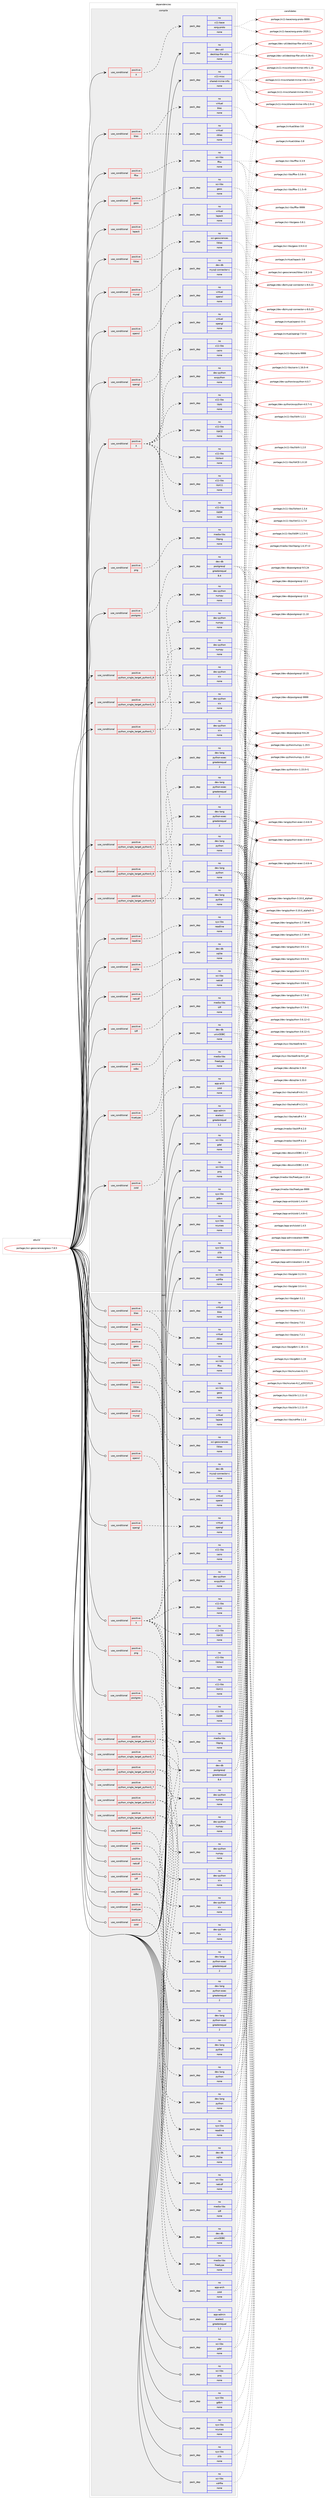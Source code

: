 digraph prolog {

# *************
# Graph options
# *************

newrank=true;
concentrate=true;
compound=true;
graph [rankdir=LR,fontname=Helvetica,fontsize=10,ranksep=1.5];#, ranksep=2.5, nodesep=0.2];
edge  [arrowhead=vee];
node  [fontname=Helvetica,fontsize=10];

# **********
# The ebuild
# **********

subgraph cluster_leftcol {
color=gray;
rank=same;
label=<<i>ebuild</i>>;
id [label="portage://sci-geosciences/grass-7.8.5", color=red, width=4, href="../sci-geosciences/grass-7.8.5.svg"];
}

# ****************
# The dependencies
# ****************

subgraph cluster_midcol {
color=gray;
label=<<i>dependencies</i>>;
subgraph cluster_compile {
fillcolor="#eeeeee";
style=filled;
label=<<i>compile</i>>;
subgraph cond5645 {
dependency18149 [label=<<TABLE BORDER="0" CELLBORDER="1" CELLSPACING="0" CELLPADDING="4"><TR><TD ROWSPAN="3" CELLPADDING="10">use_conditional</TD></TR><TR><TD>positive</TD></TR><TR><TD>X</TD></TR></TABLE>>, shape=none, color=red];
subgraph pack12360 {
dependency18150 [label=<<TABLE BORDER="0" CELLBORDER="1" CELLSPACING="0" CELLPADDING="4" WIDTH="220"><TR><TD ROWSPAN="6" CELLPADDING="30">pack_dep</TD></TR><TR><TD WIDTH="110">no</TD></TR><TR><TD>dev-python</TD></TR><TR><TD>wxpython</TD></TR><TR><TD>none</TD></TR><TR><TD></TD></TR></TABLE>>, shape=none, color=blue];
}
dependency18149:e -> dependency18150:w [weight=20,style="dashed",arrowhead="vee"];
subgraph pack12361 {
dependency18151 [label=<<TABLE BORDER="0" CELLBORDER="1" CELLSPACING="0" CELLPADDING="4" WIDTH="220"><TR><TD ROWSPAN="6" CELLPADDING="30">pack_dep</TD></TR><TR><TD WIDTH="110">no</TD></TR><TR><TD>x11-libs</TD></TR><TR><TD>cairo</TD></TR><TR><TD>none</TD></TR><TR><TD></TD></TR></TABLE>>, shape=none, color=blue];
}
dependency18149:e -> dependency18151:w [weight=20,style="dashed",arrowhead="vee"];
subgraph pack12362 {
dependency18152 [label=<<TABLE BORDER="0" CELLBORDER="1" CELLSPACING="0" CELLPADDING="4" WIDTH="220"><TR><TD ROWSPAN="6" CELLPADDING="30">pack_dep</TD></TR><TR><TD WIDTH="110">no</TD></TR><TR><TD>x11-libs</TD></TR><TR><TD>libICE</TD></TR><TR><TD>none</TD></TR><TR><TD></TD></TR></TABLE>>, shape=none, color=blue];
}
dependency18149:e -> dependency18152:w [weight=20,style="dashed",arrowhead="vee"];
subgraph pack12363 {
dependency18153 [label=<<TABLE BORDER="0" CELLBORDER="1" CELLSPACING="0" CELLPADDING="4" WIDTH="220"><TR><TD ROWSPAN="6" CELLPADDING="30">pack_dep</TD></TR><TR><TD WIDTH="110">no</TD></TR><TR><TD>x11-libs</TD></TR><TR><TD>libSM</TD></TR><TR><TD>none</TD></TR><TR><TD></TD></TR></TABLE>>, shape=none, color=blue];
}
dependency18149:e -> dependency18153:w [weight=20,style="dashed",arrowhead="vee"];
subgraph pack12364 {
dependency18154 [label=<<TABLE BORDER="0" CELLBORDER="1" CELLSPACING="0" CELLPADDING="4" WIDTH="220"><TR><TD ROWSPAN="6" CELLPADDING="30">pack_dep</TD></TR><TR><TD WIDTH="110">no</TD></TR><TR><TD>x11-libs</TD></TR><TR><TD>libX11</TD></TR><TR><TD>none</TD></TR><TR><TD></TD></TR></TABLE>>, shape=none, color=blue];
}
dependency18149:e -> dependency18154:w [weight=20,style="dashed",arrowhead="vee"];
subgraph pack12365 {
dependency18155 [label=<<TABLE BORDER="0" CELLBORDER="1" CELLSPACING="0" CELLPADDING="4" WIDTH="220"><TR><TD ROWSPAN="6" CELLPADDING="30">pack_dep</TD></TR><TR><TD WIDTH="110">no</TD></TR><TR><TD>x11-libs</TD></TR><TR><TD>libXext</TD></TR><TR><TD>none</TD></TR><TR><TD></TD></TR></TABLE>>, shape=none, color=blue];
}
dependency18149:e -> dependency18155:w [weight=20,style="dashed",arrowhead="vee"];
subgraph pack12366 {
dependency18156 [label=<<TABLE BORDER="0" CELLBORDER="1" CELLSPACING="0" CELLPADDING="4" WIDTH="220"><TR><TD ROWSPAN="6" CELLPADDING="30">pack_dep</TD></TR><TR><TD WIDTH="110">no</TD></TR><TR><TD>x11-libs</TD></TR><TR><TD>libXt</TD></TR><TR><TD>none</TD></TR><TR><TD></TD></TR></TABLE>>, shape=none, color=blue];
}
dependency18149:e -> dependency18156:w [weight=20,style="dashed",arrowhead="vee"];
}
id:e -> dependency18149:w [weight=20,style="solid",arrowhead="vee"];
subgraph cond5646 {
dependency18157 [label=<<TABLE BORDER="0" CELLBORDER="1" CELLSPACING="0" CELLPADDING="4"><TR><TD ROWSPAN="3" CELLPADDING="10">use_conditional</TD></TR><TR><TD>positive</TD></TR><TR><TD>X</TD></TR></TABLE>>, shape=none, color=red];
subgraph pack12367 {
dependency18158 [label=<<TABLE BORDER="0" CELLBORDER="1" CELLSPACING="0" CELLPADDING="4" WIDTH="220"><TR><TD ROWSPAN="6" CELLPADDING="30">pack_dep</TD></TR><TR><TD WIDTH="110">no</TD></TR><TR><TD>x11-base</TD></TR><TR><TD>xorg-proto</TD></TR><TR><TD>none</TD></TR><TR><TD></TD></TR></TABLE>>, shape=none, color=blue];
}
dependency18157:e -> dependency18158:w [weight=20,style="dashed",arrowhead="vee"];
}
id:e -> dependency18157:w [weight=20,style="solid",arrowhead="vee"];
subgraph cond5647 {
dependency18159 [label=<<TABLE BORDER="0" CELLBORDER="1" CELLSPACING="0" CELLPADDING="4"><TR><TD ROWSPAN="3" CELLPADDING="10">use_conditional</TD></TR><TR><TD>positive</TD></TR><TR><TD>blas</TD></TR></TABLE>>, shape=none, color=red];
subgraph pack12368 {
dependency18160 [label=<<TABLE BORDER="0" CELLBORDER="1" CELLSPACING="0" CELLPADDING="4" WIDTH="220"><TR><TD ROWSPAN="6" CELLPADDING="30">pack_dep</TD></TR><TR><TD WIDTH="110">no</TD></TR><TR><TD>virtual</TD></TR><TR><TD>cblas</TD></TR><TR><TD>none</TD></TR><TR><TD></TD></TR></TABLE>>, shape=none, color=blue];
}
dependency18159:e -> dependency18160:w [weight=20,style="dashed",arrowhead="vee"];
subgraph pack12369 {
dependency18161 [label=<<TABLE BORDER="0" CELLBORDER="1" CELLSPACING="0" CELLPADDING="4" WIDTH="220"><TR><TD ROWSPAN="6" CELLPADDING="30">pack_dep</TD></TR><TR><TD WIDTH="110">no</TD></TR><TR><TD>virtual</TD></TR><TR><TD>blas</TD></TR><TR><TD>none</TD></TR><TR><TD></TD></TR></TABLE>>, shape=none, color=blue];
}
dependency18159:e -> dependency18161:w [weight=20,style="dashed",arrowhead="vee"];
}
id:e -> dependency18159:w [weight=20,style="solid",arrowhead="vee"];
subgraph cond5648 {
dependency18162 [label=<<TABLE BORDER="0" CELLBORDER="1" CELLSPACING="0" CELLPADDING="4"><TR><TD ROWSPAN="3" CELLPADDING="10">use_conditional</TD></TR><TR><TD>positive</TD></TR><TR><TD>fftw</TD></TR></TABLE>>, shape=none, color=red];
subgraph pack12370 {
dependency18163 [label=<<TABLE BORDER="0" CELLBORDER="1" CELLSPACING="0" CELLPADDING="4" WIDTH="220"><TR><TD ROWSPAN="6" CELLPADDING="30">pack_dep</TD></TR><TR><TD WIDTH="110">no</TD></TR><TR><TD>sci-libs</TD></TR><TR><TD>fftw</TD></TR><TR><TD>none</TD></TR><TR><TD></TD></TR></TABLE>>, shape=none, color=blue];
}
dependency18162:e -> dependency18163:w [weight=20,style="dashed",arrowhead="vee"];
}
id:e -> dependency18162:w [weight=20,style="solid",arrowhead="vee"];
subgraph cond5649 {
dependency18164 [label=<<TABLE BORDER="0" CELLBORDER="1" CELLSPACING="0" CELLPADDING="4"><TR><TD ROWSPAN="3" CELLPADDING="10">use_conditional</TD></TR><TR><TD>positive</TD></TR><TR><TD>geos</TD></TR></TABLE>>, shape=none, color=red];
subgraph pack12371 {
dependency18165 [label=<<TABLE BORDER="0" CELLBORDER="1" CELLSPACING="0" CELLPADDING="4" WIDTH="220"><TR><TD ROWSPAN="6" CELLPADDING="30">pack_dep</TD></TR><TR><TD WIDTH="110">no</TD></TR><TR><TD>sci-libs</TD></TR><TR><TD>geos</TD></TR><TR><TD>none</TD></TR><TR><TD></TD></TR></TABLE>>, shape=none, color=blue];
}
dependency18164:e -> dependency18165:w [weight=20,style="dashed",arrowhead="vee"];
}
id:e -> dependency18164:w [weight=20,style="solid",arrowhead="vee"];
subgraph cond5650 {
dependency18166 [label=<<TABLE BORDER="0" CELLBORDER="1" CELLSPACING="0" CELLPADDING="4"><TR><TD ROWSPAN="3" CELLPADDING="10">use_conditional</TD></TR><TR><TD>positive</TD></TR><TR><TD>lapack</TD></TR></TABLE>>, shape=none, color=red];
subgraph pack12372 {
dependency18167 [label=<<TABLE BORDER="0" CELLBORDER="1" CELLSPACING="0" CELLPADDING="4" WIDTH="220"><TR><TD ROWSPAN="6" CELLPADDING="30">pack_dep</TD></TR><TR><TD WIDTH="110">no</TD></TR><TR><TD>virtual</TD></TR><TR><TD>lapack</TD></TR><TR><TD>none</TD></TR><TR><TD></TD></TR></TABLE>>, shape=none, color=blue];
}
dependency18166:e -> dependency18167:w [weight=20,style="dashed",arrowhead="vee"];
}
id:e -> dependency18166:w [weight=20,style="solid",arrowhead="vee"];
subgraph cond5651 {
dependency18168 [label=<<TABLE BORDER="0" CELLBORDER="1" CELLSPACING="0" CELLPADDING="4"><TR><TD ROWSPAN="3" CELLPADDING="10">use_conditional</TD></TR><TR><TD>positive</TD></TR><TR><TD>liblas</TD></TR></TABLE>>, shape=none, color=red];
subgraph pack12373 {
dependency18169 [label=<<TABLE BORDER="0" CELLBORDER="1" CELLSPACING="0" CELLPADDING="4" WIDTH="220"><TR><TD ROWSPAN="6" CELLPADDING="30">pack_dep</TD></TR><TR><TD WIDTH="110">no</TD></TR><TR><TD>sci-geosciences</TD></TR><TR><TD>liblas</TD></TR><TR><TD>none</TD></TR><TR><TD></TD></TR></TABLE>>, shape=none, color=blue];
}
dependency18168:e -> dependency18169:w [weight=20,style="dashed",arrowhead="vee"];
}
id:e -> dependency18168:w [weight=20,style="solid",arrowhead="vee"];
subgraph cond5652 {
dependency18170 [label=<<TABLE BORDER="0" CELLBORDER="1" CELLSPACING="0" CELLPADDING="4"><TR><TD ROWSPAN="3" CELLPADDING="10">use_conditional</TD></TR><TR><TD>positive</TD></TR><TR><TD>mysql</TD></TR></TABLE>>, shape=none, color=red];
subgraph pack12374 {
dependency18171 [label=<<TABLE BORDER="0" CELLBORDER="1" CELLSPACING="0" CELLPADDING="4" WIDTH="220"><TR><TD ROWSPAN="6" CELLPADDING="30">pack_dep</TD></TR><TR><TD WIDTH="110">no</TD></TR><TR><TD>dev-db</TD></TR><TR><TD>mysql-connector-c</TD></TR><TR><TD>none</TD></TR><TR><TD></TD></TR></TABLE>>, shape=none, color=blue];
}
dependency18170:e -> dependency18171:w [weight=20,style="dashed",arrowhead="vee"];
}
id:e -> dependency18170:w [weight=20,style="solid",arrowhead="vee"];
subgraph cond5653 {
dependency18172 [label=<<TABLE BORDER="0" CELLBORDER="1" CELLSPACING="0" CELLPADDING="4"><TR><TD ROWSPAN="3" CELLPADDING="10">use_conditional</TD></TR><TR><TD>positive</TD></TR><TR><TD>netcdf</TD></TR></TABLE>>, shape=none, color=red];
subgraph pack12375 {
dependency18173 [label=<<TABLE BORDER="0" CELLBORDER="1" CELLSPACING="0" CELLPADDING="4" WIDTH="220"><TR><TD ROWSPAN="6" CELLPADDING="30">pack_dep</TD></TR><TR><TD WIDTH="110">no</TD></TR><TR><TD>sci-libs</TD></TR><TR><TD>netcdf</TD></TR><TR><TD>none</TD></TR><TR><TD></TD></TR></TABLE>>, shape=none, color=blue];
}
dependency18172:e -> dependency18173:w [weight=20,style="dashed",arrowhead="vee"];
}
id:e -> dependency18172:w [weight=20,style="solid",arrowhead="vee"];
subgraph cond5654 {
dependency18174 [label=<<TABLE BORDER="0" CELLBORDER="1" CELLSPACING="0" CELLPADDING="4"><TR><TD ROWSPAN="3" CELLPADDING="10">use_conditional</TD></TR><TR><TD>positive</TD></TR><TR><TD>odbc</TD></TR></TABLE>>, shape=none, color=red];
subgraph pack12376 {
dependency18175 [label=<<TABLE BORDER="0" CELLBORDER="1" CELLSPACING="0" CELLPADDING="4" WIDTH="220"><TR><TD ROWSPAN="6" CELLPADDING="30">pack_dep</TD></TR><TR><TD WIDTH="110">no</TD></TR><TR><TD>dev-db</TD></TR><TR><TD>unixODBC</TD></TR><TR><TD>none</TD></TR><TR><TD></TD></TR></TABLE>>, shape=none, color=blue];
}
dependency18174:e -> dependency18175:w [weight=20,style="dashed",arrowhead="vee"];
}
id:e -> dependency18174:w [weight=20,style="solid",arrowhead="vee"];
subgraph cond5655 {
dependency18176 [label=<<TABLE BORDER="0" CELLBORDER="1" CELLSPACING="0" CELLPADDING="4"><TR><TD ROWSPAN="3" CELLPADDING="10">use_conditional</TD></TR><TR><TD>positive</TD></TR><TR><TD>opencl</TD></TR></TABLE>>, shape=none, color=red];
subgraph pack12377 {
dependency18177 [label=<<TABLE BORDER="0" CELLBORDER="1" CELLSPACING="0" CELLPADDING="4" WIDTH="220"><TR><TD ROWSPAN="6" CELLPADDING="30">pack_dep</TD></TR><TR><TD WIDTH="110">no</TD></TR><TR><TD>virtual</TD></TR><TR><TD>opencl</TD></TR><TR><TD>none</TD></TR><TR><TD></TD></TR></TABLE>>, shape=none, color=blue];
}
dependency18176:e -> dependency18177:w [weight=20,style="dashed",arrowhead="vee"];
}
id:e -> dependency18176:w [weight=20,style="solid",arrowhead="vee"];
subgraph cond5656 {
dependency18178 [label=<<TABLE BORDER="0" CELLBORDER="1" CELLSPACING="0" CELLPADDING="4"><TR><TD ROWSPAN="3" CELLPADDING="10">use_conditional</TD></TR><TR><TD>positive</TD></TR><TR><TD>opengl</TD></TR></TABLE>>, shape=none, color=red];
subgraph pack12378 {
dependency18179 [label=<<TABLE BORDER="0" CELLBORDER="1" CELLSPACING="0" CELLPADDING="4" WIDTH="220"><TR><TD ROWSPAN="6" CELLPADDING="30">pack_dep</TD></TR><TR><TD WIDTH="110">no</TD></TR><TR><TD>virtual</TD></TR><TR><TD>opengl</TD></TR><TR><TD>none</TD></TR><TR><TD></TD></TR></TABLE>>, shape=none, color=blue];
}
dependency18178:e -> dependency18179:w [weight=20,style="dashed",arrowhead="vee"];
}
id:e -> dependency18178:w [weight=20,style="solid",arrowhead="vee"];
subgraph cond5657 {
dependency18180 [label=<<TABLE BORDER="0" CELLBORDER="1" CELLSPACING="0" CELLPADDING="4"><TR><TD ROWSPAN="3" CELLPADDING="10">use_conditional</TD></TR><TR><TD>positive</TD></TR><TR><TD>png</TD></TR></TABLE>>, shape=none, color=red];
subgraph pack12379 {
dependency18181 [label=<<TABLE BORDER="0" CELLBORDER="1" CELLSPACING="0" CELLPADDING="4" WIDTH="220"><TR><TD ROWSPAN="6" CELLPADDING="30">pack_dep</TD></TR><TR><TD WIDTH="110">no</TD></TR><TR><TD>media-libs</TD></TR><TR><TD>libpng</TD></TR><TR><TD>none</TD></TR><TR><TD></TD></TR></TABLE>>, shape=none, color=blue];
}
dependency18180:e -> dependency18181:w [weight=20,style="dashed",arrowhead="vee"];
}
id:e -> dependency18180:w [weight=20,style="solid",arrowhead="vee"];
subgraph cond5658 {
dependency18182 [label=<<TABLE BORDER="0" CELLBORDER="1" CELLSPACING="0" CELLPADDING="4"><TR><TD ROWSPAN="3" CELLPADDING="10">use_conditional</TD></TR><TR><TD>positive</TD></TR><TR><TD>postgres</TD></TR></TABLE>>, shape=none, color=red];
subgraph pack12380 {
dependency18183 [label=<<TABLE BORDER="0" CELLBORDER="1" CELLSPACING="0" CELLPADDING="4" WIDTH="220"><TR><TD ROWSPAN="6" CELLPADDING="30">pack_dep</TD></TR><TR><TD WIDTH="110">no</TD></TR><TR><TD>dev-db</TD></TR><TR><TD>postgresql</TD></TR><TR><TD>greaterequal</TD></TR><TR><TD>8.4</TD></TR></TABLE>>, shape=none, color=blue];
}
dependency18182:e -> dependency18183:w [weight=20,style="dashed",arrowhead="vee"];
}
id:e -> dependency18182:w [weight=20,style="solid",arrowhead="vee"];
subgraph cond5659 {
dependency18184 [label=<<TABLE BORDER="0" CELLBORDER="1" CELLSPACING="0" CELLPADDING="4"><TR><TD ROWSPAN="3" CELLPADDING="10">use_conditional</TD></TR><TR><TD>positive</TD></TR><TR><TD>python_single_target_python3_7</TD></TR></TABLE>>, shape=none, color=red];
subgraph pack12381 {
dependency18185 [label=<<TABLE BORDER="0" CELLBORDER="1" CELLSPACING="0" CELLPADDING="4" WIDTH="220"><TR><TD ROWSPAN="6" CELLPADDING="30">pack_dep</TD></TR><TR><TD WIDTH="110">no</TD></TR><TR><TD>dev-lang</TD></TR><TR><TD>python</TD></TR><TR><TD>none</TD></TR><TR><TD></TD></TR></TABLE>>, shape=none, color=blue];
}
dependency18184:e -> dependency18185:w [weight=20,style="dashed",arrowhead="vee"];
subgraph pack12382 {
dependency18186 [label=<<TABLE BORDER="0" CELLBORDER="1" CELLSPACING="0" CELLPADDING="4" WIDTH="220"><TR><TD ROWSPAN="6" CELLPADDING="30">pack_dep</TD></TR><TR><TD WIDTH="110">no</TD></TR><TR><TD>dev-lang</TD></TR><TR><TD>python-exec</TD></TR><TR><TD>greaterequal</TD></TR><TR><TD>2</TD></TR></TABLE>>, shape=none, color=blue];
}
dependency18184:e -> dependency18186:w [weight=20,style="dashed",arrowhead="vee"];
}
id:e -> dependency18184:w [weight=20,style="solid",arrowhead="vee"];
subgraph cond5660 {
dependency18187 [label=<<TABLE BORDER="0" CELLBORDER="1" CELLSPACING="0" CELLPADDING="4"><TR><TD ROWSPAN="3" CELLPADDING="10">use_conditional</TD></TR><TR><TD>positive</TD></TR><TR><TD>python_single_target_python3_7</TD></TR></TABLE>>, shape=none, color=red];
subgraph pack12383 {
dependency18188 [label=<<TABLE BORDER="0" CELLBORDER="1" CELLSPACING="0" CELLPADDING="4" WIDTH="220"><TR><TD ROWSPAN="6" CELLPADDING="30">pack_dep</TD></TR><TR><TD WIDTH="110">no</TD></TR><TR><TD>dev-python</TD></TR><TR><TD>numpy</TD></TR><TR><TD>none</TD></TR><TR><TD></TD></TR></TABLE>>, shape=none, color=blue];
}
dependency18187:e -> dependency18188:w [weight=20,style="dashed",arrowhead="vee"];
subgraph pack12384 {
dependency18189 [label=<<TABLE BORDER="0" CELLBORDER="1" CELLSPACING="0" CELLPADDING="4" WIDTH="220"><TR><TD ROWSPAN="6" CELLPADDING="30">pack_dep</TD></TR><TR><TD WIDTH="110">no</TD></TR><TR><TD>dev-python</TD></TR><TR><TD>six</TD></TR><TR><TD>none</TD></TR><TR><TD></TD></TR></TABLE>>, shape=none, color=blue];
}
dependency18187:e -> dependency18189:w [weight=20,style="dashed",arrowhead="vee"];
}
id:e -> dependency18187:w [weight=20,style="solid",arrowhead="vee"];
subgraph cond5661 {
dependency18190 [label=<<TABLE BORDER="0" CELLBORDER="1" CELLSPACING="0" CELLPADDING="4"><TR><TD ROWSPAN="3" CELLPADDING="10">use_conditional</TD></TR><TR><TD>positive</TD></TR><TR><TD>python_single_target_python3_8</TD></TR></TABLE>>, shape=none, color=red];
subgraph pack12385 {
dependency18191 [label=<<TABLE BORDER="0" CELLBORDER="1" CELLSPACING="0" CELLPADDING="4" WIDTH="220"><TR><TD ROWSPAN="6" CELLPADDING="30">pack_dep</TD></TR><TR><TD WIDTH="110">no</TD></TR><TR><TD>dev-lang</TD></TR><TR><TD>python</TD></TR><TR><TD>none</TD></TR><TR><TD></TD></TR></TABLE>>, shape=none, color=blue];
}
dependency18190:e -> dependency18191:w [weight=20,style="dashed",arrowhead="vee"];
subgraph pack12386 {
dependency18192 [label=<<TABLE BORDER="0" CELLBORDER="1" CELLSPACING="0" CELLPADDING="4" WIDTH="220"><TR><TD ROWSPAN="6" CELLPADDING="30">pack_dep</TD></TR><TR><TD WIDTH="110">no</TD></TR><TR><TD>dev-lang</TD></TR><TR><TD>python-exec</TD></TR><TR><TD>greaterequal</TD></TR><TR><TD>2</TD></TR></TABLE>>, shape=none, color=blue];
}
dependency18190:e -> dependency18192:w [weight=20,style="dashed",arrowhead="vee"];
}
id:e -> dependency18190:w [weight=20,style="solid",arrowhead="vee"];
subgraph cond5662 {
dependency18193 [label=<<TABLE BORDER="0" CELLBORDER="1" CELLSPACING="0" CELLPADDING="4"><TR><TD ROWSPAN="3" CELLPADDING="10">use_conditional</TD></TR><TR><TD>positive</TD></TR><TR><TD>python_single_target_python3_8</TD></TR></TABLE>>, shape=none, color=red];
subgraph pack12387 {
dependency18194 [label=<<TABLE BORDER="0" CELLBORDER="1" CELLSPACING="0" CELLPADDING="4" WIDTH="220"><TR><TD ROWSPAN="6" CELLPADDING="30">pack_dep</TD></TR><TR><TD WIDTH="110">no</TD></TR><TR><TD>dev-python</TD></TR><TR><TD>numpy</TD></TR><TR><TD>none</TD></TR><TR><TD></TD></TR></TABLE>>, shape=none, color=blue];
}
dependency18193:e -> dependency18194:w [weight=20,style="dashed",arrowhead="vee"];
subgraph pack12388 {
dependency18195 [label=<<TABLE BORDER="0" CELLBORDER="1" CELLSPACING="0" CELLPADDING="4" WIDTH="220"><TR><TD ROWSPAN="6" CELLPADDING="30">pack_dep</TD></TR><TR><TD WIDTH="110">no</TD></TR><TR><TD>dev-python</TD></TR><TR><TD>six</TD></TR><TR><TD>none</TD></TR><TR><TD></TD></TR></TABLE>>, shape=none, color=blue];
}
dependency18193:e -> dependency18195:w [weight=20,style="dashed",arrowhead="vee"];
}
id:e -> dependency18193:w [weight=20,style="solid",arrowhead="vee"];
subgraph cond5663 {
dependency18196 [label=<<TABLE BORDER="0" CELLBORDER="1" CELLSPACING="0" CELLPADDING="4"><TR><TD ROWSPAN="3" CELLPADDING="10">use_conditional</TD></TR><TR><TD>positive</TD></TR><TR><TD>python_single_target_python3_9</TD></TR></TABLE>>, shape=none, color=red];
subgraph pack12389 {
dependency18197 [label=<<TABLE BORDER="0" CELLBORDER="1" CELLSPACING="0" CELLPADDING="4" WIDTH="220"><TR><TD ROWSPAN="6" CELLPADDING="30">pack_dep</TD></TR><TR><TD WIDTH="110">no</TD></TR><TR><TD>dev-lang</TD></TR><TR><TD>python</TD></TR><TR><TD>none</TD></TR><TR><TD></TD></TR></TABLE>>, shape=none, color=blue];
}
dependency18196:e -> dependency18197:w [weight=20,style="dashed",arrowhead="vee"];
subgraph pack12390 {
dependency18198 [label=<<TABLE BORDER="0" CELLBORDER="1" CELLSPACING="0" CELLPADDING="4" WIDTH="220"><TR><TD ROWSPAN="6" CELLPADDING="30">pack_dep</TD></TR><TR><TD WIDTH="110">no</TD></TR><TR><TD>dev-lang</TD></TR><TR><TD>python-exec</TD></TR><TR><TD>greaterequal</TD></TR><TR><TD>2</TD></TR></TABLE>>, shape=none, color=blue];
}
dependency18196:e -> dependency18198:w [weight=20,style="dashed",arrowhead="vee"];
}
id:e -> dependency18196:w [weight=20,style="solid",arrowhead="vee"];
subgraph cond5664 {
dependency18199 [label=<<TABLE BORDER="0" CELLBORDER="1" CELLSPACING="0" CELLPADDING="4"><TR><TD ROWSPAN="3" CELLPADDING="10">use_conditional</TD></TR><TR><TD>positive</TD></TR><TR><TD>python_single_target_python3_9</TD></TR></TABLE>>, shape=none, color=red];
subgraph pack12391 {
dependency18200 [label=<<TABLE BORDER="0" CELLBORDER="1" CELLSPACING="0" CELLPADDING="4" WIDTH="220"><TR><TD ROWSPAN="6" CELLPADDING="30">pack_dep</TD></TR><TR><TD WIDTH="110">no</TD></TR><TR><TD>dev-python</TD></TR><TR><TD>numpy</TD></TR><TR><TD>none</TD></TR><TR><TD></TD></TR></TABLE>>, shape=none, color=blue];
}
dependency18199:e -> dependency18200:w [weight=20,style="dashed",arrowhead="vee"];
subgraph pack12392 {
dependency18201 [label=<<TABLE BORDER="0" CELLBORDER="1" CELLSPACING="0" CELLPADDING="4" WIDTH="220"><TR><TD ROWSPAN="6" CELLPADDING="30">pack_dep</TD></TR><TR><TD WIDTH="110">no</TD></TR><TR><TD>dev-python</TD></TR><TR><TD>six</TD></TR><TR><TD>none</TD></TR><TR><TD></TD></TR></TABLE>>, shape=none, color=blue];
}
dependency18199:e -> dependency18201:w [weight=20,style="dashed",arrowhead="vee"];
}
id:e -> dependency18199:w [weight=20,style="solid",arrowhead="vee"];
subgraph cond5665 {
dependency18202 [label=<<TABLE BORDER="0" CELLBORDER="1" CELLSPACING="0" CELLPADDING="4"><TR><TD ROWSPAN="3" CELLPADDING="10">use_conditional</TD></TR><TR><TD>positive</TD></TR><TR><TD>readline</TD></TR></TABLE>>, shape=none, color=red];
subgraph pack12393 {
dependency18203 [label=<<TABLE BORDER="0" CELLBORDER="1" CELLSPACING="0" CELLPADDING="4" WIDTH="220"><TR><TD ROWSPAN="6" CELLPADDING="30">pack_dep</TD></TR><TR><TD WIDTH="110">no</TD></TR><TR><TD>sys-libs</TD></TR><TR><TD>readline</TD></TR><TR><TD>none</TD></TR><TR><TD></TD></TR></TABLE>>, shape=none, color=blue];
}
dependency18202:e -> dependency18203:w [weight=20,style="dashed",arrowhead="vee"];
}
id:e -> dependency18202:w [weight=20,style="solid",arrowhead="vee"];
subgraph cond5666 {
dependency18204 [label=<<TABLE BORDER="0" CELLBORDER="1" CELLSPACING="0" CELLPADDING="4"><TR><TD ROWSPAN="3" CELLPADDING="10">use_conditional</TD></TR><TR><TD>positive</TD></TR><TR><TD>sqlite</TD></TR></TABLE>>, shape=none, color=red];
subgraph pack12394 {
dependency18205 [label=<<TABLE BORDER="0" CELLBORDER="1" CELLSPACING="0" CELLPADDING="4" WIDTH="220"><TR><TD ROWSPAN="6" CELLPADDING="30">pack_dep</TD></TR><TR><TD WIDTH="110">no</TD></TR><TR><TD>dev-db</TD></TR><TR><TD>sqlite</TD></TR><TR><TD>none</TD></TR><TR><TD></TD></TR></TABLE>>, shape=none, color=blue];
}
dependency18204:e -> dependency18205:w [weight=20,style="dashed",arrowhead="vee"];
}
id:e -> dependency18204:w [weight=20,style="solid",arrowhead="vee"];
subgraph cond5667 {
dependency18206 [label=<<TABLE BORDER="0" CELLBORDER="1" CELLSPACING="0" CELLPADDING="4"><TR><TD ROWSPAN="3" CELLPADDING="10">use_conditional</TD></TR><TR><TD>positive</TD></TR><TR><TD>tiff</TD></TR></TABLE>>, shape=none, color=red];
subgraph pack12395 {
dependency18207 [label=<<TABLE BORDER="0" CELLBORDER="1" CELLSPACING="0" CELLPADDING="4" WIDTH="220"><TR><TD ROWSPAN="6" CELLPADDING="30">pack_dep</TD></TR><TR><TD WIDTH="110">no</TD></TR><TR><TD>media-libs</TD></TR><TR><TD>tiff</TD></TR><TR><TD>none</TD></TR><TR><TD></TD></TR></TABLE>>, shape=none, color=blue];
}
dependency18206:e -> dependency18207:w [weight=20,style="dashed",arrowhead="vee"];
}
id:e -> dependency18206:w [weight=20,style="solid",arrowhead="vee"];
subgraph cond5668 {
dependency18208 [label=<<TABLE BORDER="0" CELLBORDER="1" CELLSPACING="0" CELLPADDING="4"><TR><TD ROWSPAN="3" CELLPADDING="10">use_conditional</TD></TR><TR><TD>positive</TD></TR><TR><TD>truetype</TD></TR></TABLE>>, shape=none, color=red];
subgraph pack12396 {
dependency18209 [label=<<TABLE BORDER="0" CELLBORDER="1" CELLSPACING="0" CELLPADDING="4" WIDTH="220"><TR><TD ROWSPAN="6" CELLPADDING="30">pack_dep</TD></TR><TR><TD WIDTH="110">no</TD></TR><TR><TD>media-libs</TD></TR><TR><TD>freetype</TD></TR><TR><TD>none</TD></TR><TR><TD></TD></TR></TABLE>>, shape=none, color=blue];
}
dependency18208:e -> dependency18209:w [weight=20,style="dashed",arrowhead="vee"];
}
id:e -> dependency18208:w [weight=20,style="solid",arrowhead="vee"];
subgraph cond5669 {
dependency18210 [label=<<TABLE BORDER="0" CELLBORDER="1" CELLSPACING="0" CELLPADDING="4"><TR><TD ROWSPAN="3" CELLPADDING="10">use_conditional</TD></TR><TR><TD>positive</TD></TR><TR><TD>zstd</TD></TR></TABLE>>, shape=none, color=red];
subgraph pack12397 {
dependency18211 [label=<<TABLE BORDER="0" CELLBORDER="1" CELLSPACING="0" CELLPADDING="4" WIDTH="220"><TR><TD ROWSPAN="6" CELLPADDING="30">pack_dep</TD></TR><TR><TD WIDTH="110">no</TD></TR><TR><TD>app-arch</TD></TR><TR><TD>zstd</TD></TR><TR><TD>none</TD></TR><TR><TD></TD></TR></TABLE>>, shape=none, color=blue];
}
dependency18210:e -> dependency18211:w [weight=20,style="dashed",arrowhead="vee"];
}
id:e -> dependency18210:w [weight=20,style="solid",arrowhead="vee"];
subgraph pack12398 {
dependency18212 [label=<<TABLE BORDER="0" CELLBORDER="1" CELLSPACING="0" CELLPADDING="4" WIDTH="220"><TR><TD ROWSPAN="6" CELLPADDING="30">pack_dep</TD></TR><TR><TD WIDTH="110">no</TD></TR><TR><TD>app-admin</TD></TR><TR><TD>eselect</TD></TR><TR><TD>greaterequal</TD></TR><TR><TD>1.2</TD></TR></TABLE>>, shape=none, color=blue];
}
id:e -> dependency18212:w [weight=20,style="solid",arrowhead="vee"];
subgraph pack12399 {
dependency18213 [label=<<TABLE BORDER="0" CELLBORDER="1" CELLSPACING="0" CELLPADDING="4" WIDTH="220"><TR><TD ROWSPAN="6" CELLPADDING="30">pack_dep</TD></TR><TR><TD WIDTH="110">no</TD></TR><TR><TD>dev-util</TD></TR><TR><TD>desktop-file-utils</TD></TR><TR><TD>none</TD></TR><TR><TD></TD></TR></TABLE>>, shape=none, color=blue];
}
id:e -> dependency18213:w [weight=20,style="solid",arrowhead="vee"];
subgraph pack12400 {
dependency18214 [label=<<TABLE BORDER="0" CELLBORDER="1" CELLSPACING="0" CELLPADDING="4" WIDTH="220"><TR><TD ROWSPAN="6" CELLPADDING="30">pack_dep</TD></TR><TR><TD WIDTH="110">no</TD></TR><TR><TD>sci-libs</TD></TR><TR><TD>gdal</TD></TR><TR><TD>none</TD></TR><TR><TD></TD></TR></TABLE>>, shape=none, color=blue];
}
id:e -> dependency18214:w [weight=20,style="solid",arrowhead="vee"];
subgraph pack12401 {
dependency18215 [label=<<TABLE BORDER="0" CELLBORDER="1" CELLSPACING="0" CELLPADDING="4" WIDTH="220"><TR><TD ROWSPAN="6" CELLPADDING="30">pack_dep</TD></TR><TR><TD WIDTH="110">no</TD></TR><TR><TD>sci-libs</TD></TR><TR><TD>proj</TD></TR><TR><TD>none</TD></TR><TR><TD></TD></TR></TABLE>>, shape=none, color=blue];
}
id:e -> dependency18215:w [weight=20,style="solid",arrowhead="vee"];
subgraph pack12402 {
dependency18216 [label=<<TABLE BORDER="0" CELLBORDER="1" CELLSPACING="0" CELLPADDING="4" WIDTH="220"><TR><TD ROWSPAN="6" CELLPADDING="30">pack_dep</TD></TR><TR><TD WIDTH="110">no</TD></TR><TR><TD>sci-libs</TD></TR><TR><TD>xdrfile</TD></TR><TR><TD>none</TD></TR><TR><TD></TD></TR></TABLE>>, shape=none, color=blue];
}
id:e -> dependency18216:w [weight=20,style="solid",arrowhead="vee"];
subgraph pack12403 {
dependency18217 [label=<<TABLE BORDER="0" CELLBORDER="1" CELLSPACING="0" CELLPADDING="4" WIDTH="220"><TR><TD ROWSPAN="6" CELLPADDING="30">pack_dep</TD></TR><TR><TD WIDTH="110">no</TD></TR><TR><TD>sys-libs</TD></TR><TR><TD>gdbm</TD></TR><TR><TD>none</TD></TR><TR><TD></TD></TR></TABLE>>, shape=none, color=blue];
}
id:e -> dependency18217:w [weight=20,style="solid",arrowhead="vee"];
subgraph pack12404 {
dependency18218 [label=<<TABLE BORDER="0" CELLBORDER="1" CELLSPACING="0" CELLPADDING="4" WIDTH="220"><TR><TD ROWSPAN="6" CELLPADDING="30">pack_dep</TD></TR><TR><TD WIDTH="110">no</TD></TR><TR><TD>sys-libs</TD></TR><TR><TD>ncurses</TD></TR><TR><TD>none</TD></TR><TR><TD></TD></TR></TABLE>>, shape=none, color=blue];
}
id:e -> dependency18218:w [weight=20,style="solid",arrowhead="vee"];
subgraph pack12405 {
dependency18219 [label=<<TABLE BORDER="0" CELLBORDER="1" CELLSPACING="0" CELLPADDING="4" WIDTH="220"><TR><TD ROWSPAN="6" CELLPADDING="30">pack_dep</TD></TR><TR><TD WIDTH="110">no</TD></TR><TR><TD>sys-libs</TD></TR><TR><TD>zlib</TD></TR><TR><TD>none</TD></TR><TR><TD></TD></TR></TABLE>>, shape=none, color=blue];
}
id:e -> dependency18219:w [weight=20,style="solid",arrowhead="vee"];
subgraph pack12406 {
dependency18220 [label=<<TABLE BORDER="0" CELLBORDER="1" CELLSPACING="0" CELLPADDING="4" WIDTH="220"><TR><TD ROWSPAN="6" CELLPADDING="30">pack_dep</TD></TR><TR><TD WIDTH="110">no</TD></TR><TR><TD>x11-misc</TD></TR><TR><TD>shared-mime-info</TD></TR><TR><TD>none</TD></TR><TR><TD></TD></TR></TABLE>>, shape=none, color=blue];
}
id:e -> dependency18220:w [weight=20,style="solid",arrowhead="vee"];
}
subgraph cluster_compileandrun {
fillcolor="#eeeeee";
style=filled;
label=<<i>compile and run</i>>;
}
subgraph cluster_run {
fillcolor="#eeeeee";
style=filled;
label=<<i>run</i>>;
subgraph cond5670 {
dependency18221 [label=<<TABLE BORDER="0" CELLBORDER="1" CELLSPACING="0" CELLPADDING="4"><TR><TD ROWSPAN="3" CELLPADDING="10">use_conditional</TD></TR><TR><TD>positive</TD></TR><TR><TD>X</TD></TR></TABLE>>, shape=none, color=red];
subgraph pack12407 {
dependency18222 [label=<<TABLE BORDER="0" CELLBORDER="1" CELLSPACING="0" CELLPADDING="4" WIDTH="220"><TR><TD ROWSPAN="6" CELLPADDING="30">pack_dep</TD></TR><TR><TD WIDTH="110">no</TD></TR><TR><TD>dev-python</TD></TR><TR><TD>wxpython</TD></TR><TR><TD>none</TD></TR><TR><TD></TD></TR></TABLE>>, shape=none, color=blue];
}
dependency18221:e -> dependency18222:w [weight=20,style="dashed",arrowhead="vee"];
subgraph pack12408 {
dependency18223 [label=<<TABLE BORDER="0" CELLBORDER="1" CELLSPACING="0" CELLPADDING="4" WIDTH="220"><TR><TD ROWSPAN="6" CELLPADDING="30">pack_dep</TD></TR><TR><TD WIDTH="110">no</TD></TR><TR><TD>x11-libs</TD></TR><TR><TD>cairo</TD></TR><TR><TD>none</TD></TR><TR><TD></TD></TR></TABLE>>, shape=none, color=blue];
}
dependency18221:e -> dependency18223:w [weight=20,style="dashed",arrowhead="vee"];
subgraph pack12409 {
dependency18224 [label=<<TABLE BORDER="0" CELLBORDER="1" CELLSPACING="0" CELLPADDING="4" WIDTH="220"><TR><TD ROWSPAN="6" CELLPADDING="30">pack_dep</TD></TR><TR><TD WIDTH="110">no</TD></TR><TR><TD>x11-libs</TD></TR><TR><TD>libICE</TD></TR><TR><TD>none</TD></TR><TR><TD></TD></TR></TABLE>>, shape=none, color=blue];
}
dependency18221:e -> dependency18224:w [weight=20,style="dashed",arrowhead="vee"];
subgraph pack12410 {
dependency18225 [label=<<TABLE BORDER="0" CELLBORDER="1" CELLSPACING="0" CELLPADDING="4" WIDTH="220"><TR><TD ROWSPAN="6" CELLPADDING="30">pack_dep</TD></TR><TR><TD WIDTH="110">no</TD></TR><TR><TD>x11-libs</TD></TR><TR><TD>libSM</TD></TR><TR><TD>none</TD></TR><TR><TD></TD></TR></TABLE>>, shape=none, color=blue];
}
dependency18221:e -> dependency18225:w [weight=20,style="dashed",arrowhead="vee"];
subgraph pack12411 {
dependency18226 [label=<<TABLE BORDER="0" CELLBORDER="1" CELLSPACING="0" CELLPADDING="4" WIDTH="220"><TR><TD ROWSPAN="6" CELLPADDING="30">pack_dep</TD></TR><TR><TD WIDTH="110">no</TD></TR><TR><TD>x11-libs</TD></TR><TR><TD>libX11</TD></TR><TR><TD>none</TD></TR><TR><TD></TD></TR></TABLE>>, shape=none, color=blue];
}
dependency18221:e -> dependency18226:w [weight=20,style="dashed",arrowhead="vee"];
subgraph pack12412 {
dependency18227 [label=<<TABLE BORDER="0" CELLBORDER="1" CELLSPACING="0" CELLPADDING="4" WIDTH="220"><TR><TD ROWSPAN="6" CELLPADDING="30">pack_dep</TD></TR><TR><TD WIDTH="110">no</TD></TR><TR><TD>x11-libs</TD></TR><TR><TD>libXext</TD></TR><TR><TD>none</TD></TR><TR><TD></TD></TR></TABLE>>, shape=none, color=blue];
}
dependency18221:e -> dependency18227:w [weight=20,style="dashed",arrowhead="vee"];
subgraph pack12413 {
dependency18228 [label=<<TABLE BORDER="0" CELLBORDER="1" CELLSPACING="0" CELLPADDING="4" WIDTH="220"><TR><TD ROWSPAN="6" CELLPADDING="30">pack_dep</TD></TR><TR><TD WIDTH="110">no</TD></TR><TR><TD>x11-libs</TD></TR><TR><TD>libXt</TD></TR><TR><TD>none</TD></TR><TR><TD></TD></TR></TABLE>>, shape=none, color=blue];
}
dependency18221:e -> dependency18228:w [weight=20,style="dashed",arrowhead="vee"];
}
id:e -> dependency18221:w [weight=20,style="solid",arrowhead="odot"];
subgraph cond5671 {
dependency18229 [label=<<TABLE BORDER="0" CELLBORDER="1" CELLSPACING="0" CELLPADDING="4"><TR><TD ROWSPAN="3" CELLPADDING="10">use_conditional</TD></TR><TR><TD>positive</TD></TR><TR><TD>blas</TD></TR></TABLE>>, shape=none, color=red];
subgraph pack12414 {
dependency18230 [label=<<TABLE BORDER="0" CELLBORDER="1" CELLSPACING="0" CELLPADDING="4" WIDTH="220"><TR><TD ROWSPAN="6" CELLPADDING="30">pack_dep</TD></TR><TR><TD WIDTH="110">no</TD></TR><TR><TD>virtual</TD></TR><TR><TD>cblas</TD></TR><TR><TD>none</TD></TR><TR><TD></TD></TR></TABLE>>, shape=none, color=blue];
}
dependency18229:e -> dependency18230:w [weight=20,style="dashed",arrowhead="vee"];
subgraph pack12415 {
dependency18231 [label=<<TABLE BORDER="0" CELLBORDER="1" CELLSPACING="0" CELLPADDING="4" WIDTH="220"><TR><TD ROWSPAN="6" CELLPADDING="30">pack_dep</TD></TR><TR><TD WIDTH="110">no</TD></TR><TR><TD>virtual</TD></TR><TR><TD>blas</TD></TR><TR><TD>none</TD></TR><TR><TD></TD></TR></TABLE>>, shape=none, color=blue];
}
dependency18229:e -> dependency18231:w [weight=20,style="dashed",arrowhead="vee"];
}
id:e -> dependency18229:w [weight=20,style="solid",arrowhead="odot"];
subgraph cond5672 {
dependency18232 [label=<<TABLE BORDER="0" CELLBORDER="1" CELLSPACING="0" CELLPADDING="4"><TR><TD ROWSPAN="3" CELLPADDING="10">use_conditional</TD></TR><TR><TD>positive</TD></TR><TR><TD>fftw</TD></TR></TABLE>>, shape=none, color=red];
subgraph pack12416 {
dependency18233 [label=<<TABLE BORDER="0" CELLBORDER="1" CELLSPACING="0" CELLPADDING="4" WIDTH="220"><TR><TD ROWSPAN="6" CELLPADDING="30">pack_dep</TD></TR><TR><TD WIDTH="110">no</TD></TR><TR><TD>sci-libs</TD></TR><TR><TD>fftw</TD></TR><TR><TD>none</TD></TR><TR><TD></TD></TR></TABLE>>, shape=none, color=blue];
}
dependency18232:e -> dependency18233:w [weight=20,style="dashed",arrowhead="vee"];
}
id:e -> dependency18232:w [weight=20,style="solid",arrowhead="odot"];
subgraph cond5673 {
dependency18234 [label=<<TABLE BORDER="0" CELLBORDER="1" CELLSPACING="0" CELLPADDING="4"><TR><TD ROWSPAN="3" CELLPADDING="10">use_conditional</TD></TR><TR><TD>positive</TD></TR><TR><TD>geos</TD></TR></TABLE>>, shape=none, color=red];
subgraph pack12417 {
dependency18235 [label=<<TABLE BORDER="0" CELLBORDER="1" CELLSPACING="0" CELLPADDING="4" WIDTH="220"><TR><TD ROWSPAN="6" CELLPADDING="30">pack_dep</TD></TR><TR><TD WIDTH="110">no</TD></TR><TR><TD>sci-libs</TD></TR><TR><TD>geos</TD></TR><TR><TD>none</TD></TR><TR><TD></TD></TR></TABLE>>, shape=none, color=blue];
}
dependency18234:e -> dependency18235:w [weight=20,style="dashed",arrowhead="vee"];
}
id:e -> dependency18234:w [weight=20,style="solid",arrowhead="odot"];
subgraph cond5674 {
dependency18236 [label=<<TABLE BORDER="0" CELLBORDER="1" CELLSPACING="0" CELLPADDING="4"><TR><TD ROWSPAN="3" CELLPADDING="10">use_conditional</TD></TR><TR><TD>positive</TD></TR><TR><TD>lapack</TD></TR></TABLE>>, shape=none, color=red];
subgraph pack12418 {
dependency18237 [label=<<TABLE BORDER="0" CELLBORDER="1" CELLSPACING="0" CELLPADDING="4" WIDTH="220"><TR><TD ROWSPAN="6" CELLPADDING="30">pack_dep</TD></TR><TR><TD WIDTH="110">no</TD></TR><TR><TD>virtual</TD></TR><TR><TD>lapack</TD></TR><TR><TD>none</TD></TR><TR><TD></TD></TR></TABLE>>, shape=none, color=blue];
}
dependency18236:e -> dependency18237:w [weight=20,style="dashed",arrowhead="vee"];
}
id:e -> dependency18236:w [weight=20,style="solid",arrowhead="odot"];
subgraph cond5675 {
dependency18238 [label=<<TABLE BORDER="0" CELLBORDER="1" CELLSPACING="0" CELLPADDING="4"><TR><TD ROWSPAN="3" CELLPADDING="10">use_conditional</TD></TR><TR><TD>positive</TD></TR><TR><TD>liblas</TD></TR></TABLE>>, shape=none, color=red];
subgraph pack12419 {
dependency18239 [label=<<TABLE BORDER="0" CELLBORDER="1" CELLSPACING="0" CELLPADDING="4" WIDTH="220"><TR><TD ROWSPAN="6" CELLPADDING="30">pack_dep</TD></TR><TR><TD WIDTH="110">no</TD></TR><TR><TD>sci-geosciences</TD></TR><TR><TD>liblas</TD></TR><TR><TD>none</TD></TR><TR><TD></TD></TR></TABLE>>, shape=none, color=blue];
}
dependency18238:e -> dependency18239:w [weight=20,style="dashed",arrowhead="vee"];
}
id:e -> dependency18238:w [weight=20,style="solid",arrowhead="odot"];
subgraph cond5676 {
dependency18240 [label=<<TABLE BORDER="0" CELLBORDER="1" CELLSPACING="0" CELLPADDING="4"><TR><TD ROWSPAN="3" CELLPADDING="10">use_conditional</TD></TR><TR><TD>positive</TD></TR><TR><TD>mysql</TD></TR></TABLE>>, shape=none, color=red];
subgraph pack12420 {
dependency18241 [label=<<TABLE BORDER="0" CELLBORDER="1" CELLSPACING="0" CELLPADDING="4" WIDTH="220"><TR><TD ROWSPAN="6" CELLPADDING="30">pack_dep</TD></TR><TR><TD WIDTH="110">no</TD></TR><TR><TD>dev-db</TD></TR><TR><TD>mysql-connector-c</TD></TR><TR><TD>none</TD></TR><TR><TD></TD></TR></TABLE>>, shape=none, color=blue];
}
dependency18240:e -> dependency18241:w [weight=20,style="dashed",arrowhead="vee"];
}
id:e -> dependency18240:w [weight=20,style="solid",arrowhead="odot"];
subgraph cond5677 {
dependency18242 [label=<<TABLE BORDER="0" CELLBORDER="1" CELLSPACING="0" CELLPADDING="4"><TR><TD ROWSPAN="3" CELLPADDING="10">use_conditional</TD></TR><TR><TD>positive</TD></TR><TR><TD>netcdf</TD></TR></TABLE>>, shape=none, color=red];
subgraph pack12421 {
dependency18243 [label=<<TABLE BORDER="0" CELLBORDER="1" CELLSPACING="0" CELLPADDING="4" WIDTH="220"><TR><TD ROWSPAN="6" CELLPADDING="30">pack_dep</TD></TR><TR><TD WIDTH="110">no</TD></TR><TR><TD>sci-libs</TD></TR><TR><TD>netcdf</TD></TR><TR><TD>none</TD></TR><TR><TD></TD></TR></TABLE>>, shape=none, color=blue];
}
dependency18242:e -> dependency18243:w [weight=20,style="dashed",arrowhead="vee"];
}
id:e -> dependency18242:w [weight=20,style="solid",arrowhead="odot"];
subgraph cond5678 {
dependency18244 [label=<<TABLE BORDER="0" CELLBORDER="1" CELLSPACING="0" CELLPADDING="4"><TR><TD ROWSPAN="3" CELLPADDING="10">use_conditional</TD></TR><TR><TD>positive</TD></TR><TR><TD>odbc</TD></TR></TABLE>>, shape=none, color=red];
subgraph pack12422 {
dependency18245 [label=<<TABLE BORDER="0" CELLBORDER="1" CELLSPACING="0" CELLPADDING="4" WIDTH="220"><TR><TD ROWSPAN="6" CELLPADDING="30">pack_dep</TD></TR><TR><TD WIDTH="110">no</TD></TR><TR><TD>dev-db</TD></TR><TR><TD>unixODBC</TD></TR><TR><TD>none</TD></TR><TR><TD></TD></TR></TABLE>>, shape=none, color=blue];
}
dependency18244:e -> dependency18245:w [weight=20,style="dashed",arrowhead="vee"];
}
id:e -> dependency18244:w [weight=20,style="solid",arrowhead="odot"];
subgraph cond5679 {
dependency18246 [label=<<TABLE BORDER="0" CELLBORDER="1" CELLSPACING="0" CELLPADDING="4"><TR><TD ROWSPAN="3" CELLPADDING="10">use_conditional</TD></TR><TR><TD>positive</TD></TR><TR><TD>opencl</TD></TR></TABLE>>, shape=none, color=red];
subgraph pack12423 {
dependency18247 [label=<<TABLE BORDER="0" CELLBORDER="1" CELLSPACING="0" CELLPADDING="4" WIDTH="220"><TR><TD ROWSPAN="6" CELLPADDING="30">pack_dep</TD></TR><TR><TD WIDTH="110">no</TD></TR><TR><TD>virtual</TD></TR><TR><TD>opencl</TD></TR><TR><TD>none</TD></TR><TR><TD></TD></TR></TABLE>>, shape=none, color=blue];
}
dependency18246:e -> dependency18247:w [weight=20,style="dashed",arrowhead="vee"];
}
id:e -> dependency18246:w [weight=20,style="solid",arrowhead="odot"];
subgraph cond5680 {
dependency18248 [label=<<TABLE BORDER="0" CELLBORDER="1" CELLSPACING="0" CELLPADDING="4"><TR><TD ROWSPAN="3" CELLPADDING="10">use_conditional</TD></TR><TR><TD>positive</TD></TR><TR><TD>opengl</TD></TR></TABLE>>, shape=none, color=red];
subgraph pack12424 {
dependency18249 [label=<<TABLE BORDER="0" CELLBORDER="1" CELLSPACING="0" CELLPADDING="4" WIDTH="220"><TR><TD ROWSPAN="6" CELLPADDING="30">pack_dep</TD></TR><TR><TD WIDTH="110">no</TD></TR><TR><TD>virtual</TD></TR><TR><TD>opengl</TD></TR><TR><TD>none</TD></TR><TR><TD></TD></TR></TABLE>>, shape=none, color=blue];
}
dependency18248:e -> dependency18249:w [weight=20,style="dashed",arrowhead="vee"];
}
id:e -> dependency18248:w [weight=20,style="solid",arrowhead="odot"];
subgraph cond5681 {
dependency18250 [label=<<TABLE BORDER="0" CELLBORDER="1" CELLSPACING="0" CELLPADDING="4"><TR><TD ROWSPAN="3" CELLPADDING="10">use_conditional</TD></TR><TR><TD>positive</TD></TR><TR><TD>png</TD></TR></TABLE>>, shape=none, color=red];
subgraph pack12425 {
dependency18251 [label=<<TABLE BORDER="0" CELLBORDER="1" CELLSPACING="0" CELLPADDING="4" WIDTH="220"><TR><TD ROWSPAN="6" CELLPADDING="30">pack_dep</TD></TR><TR><TD WIDTH="110">no</TD></TR><TR><TD>media-libs</TD></TR><TR><TD>libpng</TD></TR><TR><TD>none</TD></TR><TR><TD></TD></TR></TABLE>>, shape=none, color=blue];
}
dependency18250:e -> dependency18251:w [weight=20,style="dashed",arrowhead="vee"];
}
id:e -> dependency18250:w [weight=20,style="solid",arrowhead="odot"];
subgraph cond5682 {
dependency18252 [label=<<TABLE BORDER="0" CELLBORDER="1" CELLSPACING="0" CELLPADDING="4"><TR><TD ROWSPAN="3" CELLPADDING="10">use_conditional</TD></TR><TR><TD>positive</TD></TR><TR><TD>postgres</TD></TR></TABLE>>, shape=none, color=red];
subgraph pack12426 {
dependency18253 [label=<<TABLE BORDER="0" CELLBORDER="1" CELLSPACING="0" CELLPADDING="4" WIDTH="220"><TR><TD ROWSPAN="6" CELLPADDING="30">pack_dep</TD></TR><TR><TD WIDTH="110">no</TD></TR><TR><TD>dev-db</TD></TR><TR><TD>postgresql</TD></TR><TR><TD>greaterequal</TD></TR><TR><TD>8.4</TD></TR></TABLE>>, shape=none, color=blue];
}
dependency18252:e -> dependency18253:w [weight=20,style="dashed",arrowhead="vee"];
}
id:e -> dependency18252:w [weight=20,style="solid",arrowhead="odot"];
subgraph cond5683 {
dependency18254 [label=<<TABLE BORDER="0" CELLBORDER="1" CELLSPACING="0" CELLPADDING="4"><TR><TD ROWSPAN="3" CELLPADDING="10">use_conditional</TD></TR><TR><TD>positive</TD></TR><TR><TD>python_single_target_python3_7</TD></TR></TABLE>>, shape=none, color=red];
subgraph pack12427 {
dependency18255 [label=<<TABLE BORDER="0" CELLBORDER="1" CELLSPACING="0" CELLPADDING="4" WIDTH="220"><TR><TD ROWSPAN="6" CELLPADDING="30">pack_dep</TD></TR><TR><TD WIDTH="110">no</TD></TR><TR><TD>dev-lang</TD></TR><TR><TD>python</TD></TR><TR><TD>none</TD></TR><TR><TD></TD></TR></TABLE>>, shape=none, color=blue];
}
dependency18254:e -> dependency18255:w [weight=20,style="dashed",arrowhead="vee"];
subgraph pack12428 {
dependency18256 [label=<<TABLE BORDER="0" CELLBORDER="1" CELLSPACING="0" CELLPADDING="4" WIDTH="220"><TR><TD ROWSPAN="6" CELLPADDING="30">pack_dep</TD></TR><TR><TD WIDTH="110">no</TD></TR><TR><TD>dev-lang</TD></TR><TR><TD>python-exec</TD></TR><TR><TD>greaterequal</TD></TR><TR><TD>2</TD></TR></TABLE>>, shape=none, color=blue];
}
dependency18254:e -> dependency18256:w [weight=20,style="dashed",arrowhead="vee"];
}
id:e -> dependency18254:w [weight=20,style="solid",arrowhead="odot"];
subgraph cond5684 {
dependency18257 [label=<<TABLE BORDER="0" CELLBORDER="1" CELLSPACING="0" CELLPADDING="4"><TR><TD ROWSPAN="3" CELLPADDING="10">use_conditional</TD></TR><TR><TD>positive</TD></TR><TR><TD>python_single_target_python3_7</TD></TR></TABLE>>, shape=none, color=red];
subgraph pack12429 {
dependency18258 [label=<<TABLE BORDER="0" CELLBORDER="1" CELLSPACING="0" CELLPADDING="4" WIDTH="220"><TR><TD ROWSPAN="6" CELLPADDING="30">pack_dep</TD></TR><TR><TD WIDTH="110">no</TD></TR><TR><TD>dev-python</TD></TR><TR><TD>numpy</TD></TR><TR><TD>none</TD></TR><TR><TD></TD></TR></TABLE>>, shape=none, color=blue];
}
dependency18257:e -> dependency18258:w [weight=20,style="dashed",arrowhead="vee"];
subgraph pack12430 {
dependency18259 [label=<<TABLE BORDER="0" CELLBORDER="1" CELLSPACING="0" CELLPADDING="4" WIDTH="220"><TR><TD ROWSPAN="6" CELLPADDING="30">pack_dep</TD></TR><TR><TD WIDTH="110">no</TD></TR><TR><TD>dev-python</TD></TR><TR><TD>six</TD></TR><TR><TD>none</TD></TR><TR><TD></TD></TR></TABLE>>, shape=none, color=blue];
}
dependency18257:e -> dependency18259:w [weight=20,style="dashed",arrowhead="vee"];
}
id:e -> dependency18257:w [weight=20,style="solid",arrowhead="odot"];
subgraph cond5685 {
dependency18260 [label=<<TABLE BORDER="0" CELLBORDER="1" CELLSPACING="0" CELLPADDING="4"><TR><TD ROWSPAN="3" CELLPADDING="10">use_conditional</TD></TR><TR><TD>positive</TD></TR><TR><TD>python_single_target_python3_8</TD></TR></TABLE>>, shape=none, color=red];
subgraph pack12431 {
dependency18261 [label=<<TABLE BORDER="0" CELLBORDER="1" CELLSPACING="0" CELLPADDING="4" WIDTH="220"><TR><TD ROWSPAN="6" CELLPADDING="30">pack_dep</TD></TR><TR><TD WIDTH="110">no</TD></TR><TR><TD>dev-lang</TD></TR><TR><TD>python</TD></TR><TR><TD>none</TD></TR><TR><TD></TD></TR></TABLE>>, shape=none, color=blue];
}
dependency18260:e -> dependency18261:w [weight=20,style="dashed",arrowhead="vee"];
subgraph pack12432 {
dependency18262 [label=<<TABLE BORDER="0" CELLBORDER="1" CELLSPACING="0" CELLPADDING="4" WIDTH="220"><TR><TD ROWSPAN="6" CELLPADDING="30">pack_dep</TD></TR><TR><TD WIDTH="110">no</TD></TR><TR><TD>dev-lang</TD></TR><TR><TD>python-exec</TD></TR><TR><TD>greaterequal</TD></TR><TR><TD>2</TD></TR></TABLE>>, shape=none, color=blue];
}
dependency18260:e -> dependency18262:w [weight=20,style="dashed",arrowhead="vee"];
}
id:e -> dependency18260:w [weight=20,style="solid",arrowhead="odot"];
subgraph cond5686 {
dependency18263 [label=<<TABLE BORDER="0" CELLBORDER="1" CELLSPACING="0" CELLPADDING="4"><TR><TD ROWSPAN="3" CELLPADDING="10">use_conditional</TD></TR><TR><TD>positive</TD></TR><TR><TD>python_single_target_python3_8</TD></TR></TABLE>>, shape=none, color=red];
subgraph pack12433 {
dependency18264 [label=<<TABLE BORDER="0" CELLBORDER="1" CELLSPACING="0" CELLPADDING="4" WIDTH="220"><TR><TD ROWSPAN="6" CELLPADDING="30">pack_dep</TD></TR><TR><TD WIDTH="110">no</TD></TR><TR><TD>dev-python</TD></TR><TR><TD>numpy</TD></TR><TR><TD>none</TD></TR><TR><TD></TD></TR></TABLE>>, shape=none, color=blue];
}
dependency18263:e -> dependency18264:w [weight=20,style="dashed",arrowhead="vee"];
subgraph pack12434 {
dependency18265 [label=<<TABLE BORDER="0" CELLBORDER="1" CELLSPACING="0" CELLPADDING="4" WIDTH="220"><TR><TD ROWSPAN="6" CELLPADDING="30">pack_dep</TD></TR><TR><TD WIDTH="110">no</TD></TR><TR><TD>dev-python</TD></TR><TR><TD>six</TD></TR><TR><TD>none</TD></TR><TR><TD></TD></TR></TABLE>>, shape=none, color=blue];
}
dependency18263:e -> dependency18265:w [weight=20,style="dashed",arrowhead="vee"];
}
id:e -> dependency18263:w [weight=20,style="solid",arrowhead="odot"];
subgraph cond5687 {
dependency18266 [label=<<TABLE BORDER="0" CELLBORDER="1" CELLSPACING="0" CELLPADDING="4"><TR><TD ROWSPAN="3" CELLPADDING="10">use_conditional</TD></TR><TR><TD>positive</TD></TR><TR><TD>python_single_target_python3_9</TD></TR></TABLE>>, shape=none, color=red];
subgraph pack12435 {
dependency18267 [label=<<TABLE BORDER="0" CELLBORDER="1" CELLSPACING="0" CELLPADDING="4" WIDTH="220"><TR><TD ROWSPAN="6" CELLPADDING="30">pack_dep</TD></TR><TR><TD WIDTH="110">no</TD></TR><TR><TD>dev-lang</TD></TR><TR><TD>python</TD></TR><TR><TD>none</TD></TR><TR><TD></TD></TR></TABLE>>, shape=none, color=blue];
}
dependency18266:e -> dependency18267:w [weight=20,style="dashed",arrowhead="vee"];
subgraph pack12436 {
dependency18268 [label=<<TABLE BORDER="0" CELLBORDER="1" CELLSPACING="0" CELLPADDING="4" WIDTH="220"><TR><TD ROWSPAN="6" CELLPADDING="30">pack_dep</TD></TR><TR><TD WIDTH="110">no</TD></TR><TR><TD>dev-lang</TD></TR><TR><TD>python-exec</TD></TR><TR><TD>greaterequal</TD></TR><TR><TD>2</TD></TR></TABLE>>, shape=none, color=blue];
}
dependency18266:e -> dependency18268:w [weight=20,style="dashed",arrowhead="vee"];
}
id:e -> dependency18266:w [weight=20,style="solid",arrowhead="odot"];
subgraph cond5688 {
dependency18269 [label=<<TABLE BORDER="0" CELLBORDER="1" CELLSPACING="0" CELLPADDING="4"><TR><TD ROWSPAN="3" CELLPADDING="10">use_conditional</TD></TR><TR><TD>positive</TD></TR><TR><TD>python_single_target_python3_9</TD></TR></TABLE>>, shape=none, color=red];
subgraph pack12437 {
dependency18270 [label=<<TABLE BORDER="0" CELLBORDER="1" CELLSPACING="0" CELLPADDING="4" WIDTH="220"><TR><TD ROWSPAN="6" CELLPADDING="30">pack_dep</TD></TR><TR><TD WIDTH="110">no</TD></TR><TR><TD>dev-python</TD></TR><TR><TD>numpy</TD></TR><TR><TD>none</TD></TR><TR><TD></TD></TR></TABLE>>, shape=none, color=blue];
}
dependency18269:e -> dependency18270:w [weight=20,style="dashed",arrowhead="vee"];
subgraph pack12438 {
dependency18271 [label=<<TABLE BORDER="0" CELLBORDER="1" CELLSPACING="0" CELLPADDING="4" WIDTH="220"><TR><TD ROWSPAN="6" CELLPADDING="30">pack_dep</TD></TR><TR><TD WIDTH="110">no</TD></TR><TR><TD>dev-python</TD></TR><TR><TD>six</TD></TR><TR><TD>none</TD></TR><TR><TD></TD></TR></TABLE>>, shape=none, color=blue];
}
dependency18269:e -> dependency18271:w [weight=20,style="dashed",arrowhead="vee"];
}
id:e -> dependency18269:w [weight=20,style="solid",arrowhead="odot"];
subgraph cond5689 {
dependency18272 [label=<<TABLE BORDER="0" CELLBORDER="1" CELLSPACING="0" CELLPADDING="4"><TR><TD ROWSPAN="3" CELLPADDING="10">use_conditional</TD></TR><TR><TD>positive</TD></TR><TR><TD>readline</TD></TR></TABLE>>, shape=none, color=red];
subgraph pack12439 {
dependency18273 [label=<<TABLE BORDER="0" CELLBORDER="1" CELLSPACING="0" CELLPADDING="4" WIDTH="220"><TR><TD ROWSPAN="6" CELLPADDING="30">pack_dep</TD></TR><TR><TD WIDTH="110">no</TD></TR><TR><TD>sys-libs</TD></TR><TR><TD>readline</TD></TR><TR><TD>none</TD></TR><TR><TD></TD></TR></TABLE>>, shape=none, color=blue];
}
dependency18272:e -> dependency18273:w [weight=20,style="dashed",arrowhead="vee"];
}
id:e -> dependency18272:w [weight=20,style="solid",arrowhead="odot"];
subgraph cond5690 {
dependency18274 [label=<<TABLE BORDER="0" CELLBORDER="1" CELLSPACING="0" CELLPADDING="4"><TR><TD ROWSPAN="3" CELLPADDING="10">use_conditional</TD></TR><TR><TD>positive</TD></TR><TR><TD>sqlite</TD></TR></TABLE>>, shape=none, color=red];
subgraph pack12440 {
dependency18275 [label=<<TABLE BORDER="0" CELLBORDER="1" CELLSPACING="0" CELLPADDING="4" WIDTH="220"><TR><TD ROWSPAN="6" CELLPADDING="30">pack_dep</TD></TR><TR><TD WIDTH="110">no</TD></TR><TR><TD>dev-db</TD></TR><TR><TD>sqlite</TD></TR><TR><TD>none</TD></TR><TR><TD></TD></TR></TABLE>>, shape=none, color=blue];
}
dependency18274:e -> dependency18275:w [weight=20,style="dashed",arrowhead="vee"];
}
id:e -> dependency18274:w [weight=20,style="solid",arrowhead="odot"];
subgraph cond5691 {
dependency18276 [label=<<TABLE BORDER="0" CELLBORDER="1" CELLSPACING="0" CELLPADDING="4"><TR><TD ROWSPAN="3" CELLPADDING="10">use_conditional</TD></TR><TR><TD>positive</TD></TR><TR><TD>tiff</TD></TR></TABLE>>, shape=none, color=red];
subgraph pack12441 {
dependency18277 [label=<<TABLE BORDER="0" CELLBORDER="1" CELLSPACING="0" CELLPADDING="4" WIDTH="220"><TR><TD ROWSPAN="6" CELLPADDING="30">pack_dep</TD></TR><TR><TD WIDTH="110">no</TD></TR><TR><TD>media-libs</TD></TR><TR><TD>tiff</TD></TR><TR><TD>none</TD></TR><TR><TD></TD></TR></TABLE>>, shape=none, color=blue];
}
dependency18276:e -> dependency18277:w [weight=20,style="dashed",arrowhead="vee"];
}
id:e -> dependency18276:w [weight=20,style="solid",arrowhead="odot"];
subgraph cond5692 {
dependency18278 [label=<<TABLE BORDER="0" CELLBORDER="1" CELLSPACING="0" CELLPADDING="4"><TR><TD ROWSPAN="3" CELLPADDING="10">use_conditional</TD></TR><TR><TD>positive</TD></TR><TR><TD>truetype</TD></TR></TABLE>>, shape=none, color=red];
subgraph pack12442 {
dependency18279 [label=<<TABLE BORDER="0" CELLBORDER="1" CELLSPACING="0" CELLPADDING="4" WIDTH="220"><TR><TD ROWSPAN="6" CELLPADDING="30">pack_dep</TD></TR><TR><TD WIDTH="110">no</TD></TR><TR><TD>media-libs</TD></TR><TR><TD>freetype</TD></TR><TR><TD>none</TD></TR><TR><TD></TD></TR></TABLE>>, shape=none, color=blue];
}
dependency18278:e -> dependency18279:w [weight=20,style="dashed",arrowhead="vee"];
}
id:e -> dependency18278:w [weight=20,style="solid",arrowhead="odot"];
subgraph cond5693 {
dependency18280 [label=<<TABLE BORDER="0" CELLBORDER="1" CELLSPACING="0" CELLPADDING="4"><TR><TD ROWSPAN="3" CELLPADDING="10">use_conditional</TD></TR><TR><TD>positive</TD></TR><TR><TD>zstd</TD></TR></TABLE>>, shape=none, color=red];
subgraph pack12443 {
dependency18281 [label=<<TABLE BORDER="0" CELLBORDER="1" CELLSPACING="0" CELLPADDING="4" WIDTH="220"><TR><TD ROWSPAN="6" CELLPADDING="30">pack_dep</TD></TR><TR><TD WIDTH="110">no</TD></TR><TR><TD>app-arch</TD></TR><TR><TD>zstd</TD></TR><TR><TD>none</TD></TR><TR><TD></TD></TR></TABLE>>, shape=none, color=blue];
}
dependency18280:e -> dependency18281:w [weight=20,style="dashed",arrowhead="vee"];
}
id:e -> dependency18280:w [weight=20,style="solid",arrowhead="odot"];
subgraph pack12444 {
dependency18282 [label=<<TABLE BORDER="0" CELLBORDER="1" CELLSPACING="0" CELLPADDING="4" WIDTH="220"><TR><TD ROWSPAN="6" CELLPADDING="30">pack_dep</TD></TR><TR><TD WIDTH="110">no</TD></TR><TR><TD>app-admin</TD></TR><TR><TD>eselect</TD></TR><TR><TD>greaterequal</TD></TR><TR><TD>1.2</TD></TR></TABLE>>, shape=none, color=blue];
}
id:e -> dependency18282:w [weight=20,style="solid",arrowhead="odot"];
subgraph pack12445 {
dependency18283 [label=<<TABLE BORDER="0" CELLBORDER="1" CELLSPACING="0" CELLPADDING="4" WIDTH="220"><TR><TD ROWSPAN="6" CELLPADDING="30">pack_dep</TD></TR><TR><TD WIDTH="110">no</TD></TR><TR><TD>sci-libs</TD></TR><TR><TD>gdal</TD></TR><TR><TD>none</TD></TR><TR><TD></TD></TR></TABLE>>, shape=none, color=blue];
}
id:e -> dependency18283:w [weight=20,style="solid",arrowhead="odot"];
subgraph pack12446 {
dependency18284 [label=<<TABLE BORDER="0" CELLBORDER="1" CELLSPACING="0" CELLPADDING="4" WIDTH="220"><TR><TD ROWSPAN="6" CELLPADDING="30">pack_dep</TD></TR><TR><TD WIDTH="110">no</TD></TR><TR><TD>sci-libs</TD></TR><TR><TD>proj</TD></TR><TR><TD>none</TD></TR><TR><TD></TD></TR></TABLE>>, shape=none, color=blue];
}
id:e -> dependency18284:w [weight=20,style="solid",arrowhead="odot"];
subgraph pack12447 {
dependency18285 [label=<<TABLE BORDER="0" CELLBORDER="1" CELLSPACING="0" CELLPADDING="4" WIDTH="220"><TR><TD ROWSPAN="6" CELLPADDING="30">pack_dep</TD></TR><TR><TD WIDTH="110">no</TD></TR><TR><TD>sci-libs</TD></TR><TR><TD>xdrfile</TD></TR><TR><TD>none</TD></TR><TR><TD></TD></TR></TABLE>>, shape=none, color=blue];
}
id:e -> dependency18285:w [weight=20,style="solid",arrowhead="odot"];
subgraph pack12448 {
dependency18286 [label=<<TABLE BORDER="0" CELLBORDER="1" CELLSPACING="0" CELLPADDING="4" WIDTH="220"><TR><TD ROWSPAN="6" CELLPADDING="30">pack_dep</TD></TR><TR><TD WIDTH="110">no</TD></TR><TR><TD>sys-libs</TD></TR><TR><TD>gdbm</TD></TR><TR><TD>none</TD></TR><TR><TD></TD></TR></TABLE>>, shape=none, color=blue];
}
id:e -> dependency18286:w [weight=20,style="solid",arrowhead="odot"];
subgraph pack12449 {
dependency18287 [label=<<TABLE BORDER="0" CELLBORDER="1" CELLSPACING="0" CELLPADDING="4" WIDTH="220"><TR><TD ROWSPAN="6" CELLPADDING="30">pack_dep</TD></TR><TR><TD WIDTH="110">no</TD></TR><TR><TD>sys-libs</TD></TR><TR><TD>ncurses</TD></TR><TR><TD>none</TD></TR><TR><TD></TD></TR></TABLE>>, shape=none, color=blue];
}
id:e -> dependency18287:w [weight=20,style="solid",arrowhead="odot"];
subgraph pack12450 {
dependency18288 [label=<<TABLE BORDER="0" CELLBORDER="1" CELLSPACING="0" CELLPADDING="4" WIDTH="220"><TR><TD ROWSPAN="6" CELLPADDING="30">pack_dep</TD></TR><TR><TD WIDTH="110">no</TD></TR><TR><TD>sys-libs</TD></TR><TR><TD>zlib</TD></TR><TR><TD>none</TD></TR><TR><TD></TD></TR></TABLE>>, shape=none, color=blue];
}
id:e -> dependency18288:w [weight=20,style="solid",arrowhead="odot"];
}
}

# **************
# The candidates
# **************

subgraph cluster_choices {
rank=same;
color=gray;
label=<<i>candidates</i>>;

subgraph choice12360 {
color=black;
nodesep=1;
choice10010111845112121116104111110471191201121211161041111104552464846554511449 [label="portage://dev-python/wxpython-4.0.7-r1", color=red, width=4,href="../dev-python/wxpython-4.0.7-r1.svg"];
choice1001011184511212111610411111047119120112121116104111110455246484655 [label="portage://dev-python/wxpython-4.0.7", color=red, width=4,href="../dev-python/wxpython-4.0.7.svg"];
dependency18150:e -> choice10010111845112121116104111110471191201121211161041111104552464846554511449:w [style=dotted,weight="100"];
dependency18150:e -> choice1001011184511212111610411111047119120112121116104111110455246484655:w [style=dotted,weight="100"];
}
subgraph choice12361 {
color=black;
nodesep=1;
choice120494945108105981154799971051141114557575757 [label="portage://x11-libs/cairo-9999", color=red, width=4,href="../x11-libs/cairo-9999.svg"];
choice12049494510810598115479997105114111454946495446484511452 [label="portage://x11-libs/cairo-1.16.0-r4", color=red, width=4,href="../x11-libs/cairo-1.16.0-r4.svg"];
dependency18151:e -> choice120494945108105981154799971051141114557575757:w [style=dotted,weight="100"];
dependency18151:e -> choice12049494510810598115479997105114111454946495446484511452:w [style=dotted,weight="100"];
}
subgraph choice12362 {
color=black;
nodesep=1;
choice12049494510810598115471081059873676945494648464948 [label="portage://x11-libs/libICE-1.0.10", color=red, width=4,href="../x11-libs/libICE-1.0.10.svg"];
dependency18152:e -> choice12049494510810598115471081059873676945494648464948:w [style=dotted,weight="100"];
}
subgraph choice12363 {
color=black;
nodesep=1;
choice12049494510810598115471081059883774549465046514511449 [label="portage://x11-libs/libSM-1.2.3-r1", color=red, width=4,href="../x11-libs/libSM-1.2.3-r1.svg"];
dependency18153:e -> choice12049494510810598115471081059883774549465046514511449:w [style=dotted,weight="100"];
}
subgraph choice12364 {
color=black;
nodesep=1;
choice120494945108105981154710810598884949454946554648 [label="portage://x11-libs/libX11-1.7.0", color=red, width=4,href="../x11-libs/libX11-1.7.0.svg"];
dependency18154:e -> choice120494945108105981154710810598884949454946554648:w [style=dotted,weight="100"];
}
subgraph choice12365 {
color=black;
nodesep=1;
choice12049494510810598115471081059888101120116454946514652 [label="portage://x11-libs/libXext-1.3.4", color=red, width=4,href="../x11-libs/libXext-1.3.4.svg"];
dependency18155:e -> choice12049494510810598115471081059888101120116454946514652:w [style=dotted,weight="100"];
}
subgraph choice12366 {
color=black;
nodesep=1;
choice12049494510810598115471081059888116454946504649 [label="portage://x11-libs/libXt-1.2.1", color=red, width=4,href="../x11-libs/libXt-1.2.1.svg"];
choice12049494510810598115471081059888116454946504648 [label="portage://x11-libs/libXt-1.2.0", color=red, width=4,href="../x11-libs/libXt-1.2.0.svg"];
dependency18156:e -> choice12049494510810598115471081059888116454946504649:w [style=dotted,weight="100"];
dependency18156:e -> choice12049494510810598115471081059888116454946504648:w [style=dotted,weight="100"];
}
subgraph choice12367 {
color=black;
nodesep=1;
choice120494945989711510147120111114103451121141111161114557575757 [label="portage://x11-base/xorg-proto-9999", color=red, width=4,href="../x11-base/xorg-proto-9999.svg"];
choice1204949459897115101471201111141034511211411111611145504850484649 [label="portage://x11-base/xorg-proto-2020.1", color=red, width=4,href="../x11-base/xorg-proto-2020.1.svg"];
dependency18158:e -> choice120494945989711510147120111114103451121141111161114557575757:w [style=dotted,weight="100"];
dependency18158:e -> choice1204949459897115101471201111141034511211411111611145504850484649:w [style=dotted,weight="100"];
}
subgraph choice12368 {
color=black;
nodesep=1;
choice118105114116117971084799981089711545514656 [label="portage://virtual/cblas-3.8", color=red, width=4,href="../virtual/cblas-3.8.svg"];
dependency18160:e -> choice118105114116117971084799981089711545514656:w [style=dotted,weight="100"];
}
subgraph choice12369 {
color=black;
nodesep=1;
choice1181051141161179710847981089711545514656 [label="portage://virtual/blas-3.8", color=red, width=4,href="../virtual/blas-3.8.svg"];
dependency18161:e -> choice1181051141161179710847981089711545514656:w [style=dotted,weight="100"];
}
subgraph choice12370 {
color=black;
nodesep=1;
choice115991054510810598115471021021161194557575757 [label="portage://sci-libs/fftw-9999", color=red, width=4,href="../sci-libs/fftw-9999.svg"];
choice11599105451081059811547102102116119455146514657 [label="portage://sci-libs/fftw-3.3.9", color=red, width=4,href="../sci-libs/fftw-3.3.9.svg"];
choice115991054510810598115471021021161194551465146564511449 [label="portage://sci-libs/fftw-3.3.8-r1", color=red, width=4,href="../sci-libs/fftw-3.3.8-r1.svg"];
choice115991054510810598115471021021161194550464946534511457 [label="portage://sci-libs/fftw-2.1.5-r9", color=red, width=4,href="../sci-libs/fftw-2.1.5-r9.svg"];
dependency18163:e -> choice115991054510810598115471021021161194557575757:w [style=dotted,weight="100"];
dependency18163:e -> choice11599105451081059811547102102116119455146514657:w [style=dotted,weight="100"];
dependency18163:e -> choice115991054510810598115471021021161194551465146564511449:w [style=dotted,weight="100"];
dependency18163:e -> choice115991054510810598115471021021161194550464946534511457:w [style=dotted,weight="100"];
}
subgraph choice12371 {
color=black;
nodesep=1;
choice115991054510810598115471031011111154551465746484511450 [label="portage://sci-libs/geos-3.9.0-r2", color=red, width=4,href="../sci-libs/geos-3.9.0-r2.svg"];
choice11599105451081059811547103101111115455146564649 [label="portage://sci-libs/geos-3.8.1", color=red, width=4,href="../sci-libs/geos-3.8.1.svg"];
dependency18165:e -> choice115991054510810598115471031011111154551465746484511450:w [style=dotted,weight="100"];
dependency18165:e -> choice11599105451081059811547103101111115455146564649:w [style=dotted,weight="100"];
}
subgraph choice12372 {
color=black;
nodesep=1;
choice118105114116117971084710897112979910745514656 [label="portage://virtual/lapack-3.8", color=red, width=4,href="../virtual/lapack-3.8.svg"];
dependency18167:e -> choice118105114116117971084710897112979910745514656:w [style=dotted,weight="100"];
}
subgraph choice12373 {
color=black;
nodesep=1;
choice115991054510310111111599105101110991011154710810598108971154549465646494511451 [label="portage://sci-geosciences/liblas-1.8.1-r3", color=red, width=4,href="../sci-geosciences/liblas-1.8.1-r3.svg"];
dependency18169:e -> choice115991054510310111111599105101110991011154710810598108971154549465646494511451:w [style=dotted,weight="100"];
}
subgraph choice12374 {
color=black;
nodesep=1;
choice100101118451009847109121115113108459911111011010199116111114459945564648465051 [label="portage://dev-db/mysql-connector-c-8.0.23", color=red, width=4,href="../dev-db/mysql-connector-c-8.0.23.svg"];
choice100101118451009847109121115113108459911111011010199116111114459945564648465050 [label="portage://dev-db/mysql-connector-c-8.0.22", color=red, width=4,href="../dev-db/mysql-connector-c-8.0.22.svg"];
dependency18171:e -> choice100101118451009847109121115113108459911111011010199116111114459945564648465051:w [style=dotted,weight="100"];
dependency18171:e -> choice100101118451009847109121115113108459911111011010199116111114459945564648465050:w [style=dotted,weight="100"];
}
subgraph choice12375 {
color=black;
nodesep=1;
choice1159910545108105981154711010111699100102455246554652 [label="portage://sci-libs/netcdf-4.7.4", color=red, width=4,href="../sci-libs/netcdf-4.7.4.svg"];
choice11599105451081059811547110101116991001024552465446494511449 [label="portage://sci-libs/netcdf-4.6.1-r1", color=red, width=4,href="../sci-libs/netcdf-4.6.1-r1.svg"];
choice11599105451081059811547110101116991001024552465146504511449 [label="portage://sci-libs/netcdf-4.3.2-r1", color=red, width=4,href="../sci-libs/netcdf-4.3.2-r1.svg"];
dependency18173:e -> choice1159910545108105981154711010111699100102455246554652:w [style=dotted,weight="100"];
dependency18173:e -> choice11599105451081059811547110101116991001024552465446494511449:w [style=dotted,weight="100"];
dependency18173:e -> choice11599105451081059811547110101116991001024552465146504511449:w [style=dotted,weight="100"];
}
subgraph choice12376 {
color=black;
nodesep=1;
choice10010111845100984711711010512079686667455046514657 [label="portage://dev-db/unixODBC-2.3.9", color=red, width=4,href="../dev-db/unixODBC-2.3.9.svg"];
choice10010111845100984711711010512079686667455046514655 [label="portage://dev-db/unixODBC-2.3.7", color=red, width=4,href="../dev-db/unixODBC-2.3.7.svg"];
dependency18175:e -> choice10010111845100984711711010512079686667455046514657:w [style=dotted,weight="100"];
dependency18175:e -> choice10010111845100984711711010512079686667455046514655:w [style=dotted,weight="100"];
}
subgraph choice12377 {
color=black;
nodesep=1;
choice11810511411611797108471111121011109910845514511449 [label="portage://virtual/opencl-3-r1", color=red, width=4,href="../virtual/opencl-3-r1.svg"];
dependency18177:e -> choice11810511411611797108471111121011109910845514511449:w [style=dotted,weight="100"];
}
subgraph choice12378 {
color=black;
nodesep=1;
choice1181051141161179710847111112101110103108455546484511450 [label="portage://virtual/opengl-7.0-r2", color=red, width=4,href="../virtual/opengl-7.0-r2.svg"];
dependency18179:e -> choice1181051141161179710847111112101110103108455546484511450:w [style=dotted,weight="100"];
}
subgraph choice12379 {
color=black;
nodesep=1;
choice1091011001059745108105981154710810598112110103454946544651554511450 [label="portage://media-libs/libpng-1.6.37-r2", color=red, width=4,href="../media-libs/libpng-1.6.37-r2.svg"];
dependency18181:e -> choice1091011001059745108105981154710810598112110103454946544651554511450:w [style=dotted,weight="100"];
}
subgraph choice12380 {
color=black;
nodesep=1;
choice1001011184510098471121111151161031141011151131084557575757 [label="portage://dev-db/postgresql-9999", color=red, width=4,href="../dev-db/postgresql-9999.svg"];
choice10010111845100984711211111511610311410111511310845574654465048 [label="portage://dev-db/postgresql-9.6.20", color=red, width=4,href="../dev-db/postgresql-9.6.20.svg"];
choice10010111845100984711211111511610311410111511310845574653465052 [label="portage://dev-db/postgresql-9.5.24", color=red, width=4,href="../dev-db/postgresql-9.5.24.svg"];
choice1001011184510098471121111151161031141011151131084549514649 [label="portage://dev-db/postgresql-13.1", color=red, width=4,href="../dev-db/postgresql-13.1.svg"];
choice1001011184510098471121111151161031141011151131084549504653 [label="portage://dev-db/postgresql-12.5", color=red, width=4,href="../dev-db/postgresql-12.5.svg"];
choice100101118451009847112111115116103114101115113108454949464948 [label="portage://dev-db/postgresql-11.10", color=red, width=4,href="../dev-db/postgresql-11.10.svg"];
choice100101118451009847112111115116103114101115113108454948464953 [label="portage://dev-db/postgresql-10.15", color=red, width=4,href="../dev-db/postgresql-10.15.svg"];
dependency18183:e -> choice1001011184510098471121111151161031141011151131084557575757:w [style=dotted,weight="100"];
dependency18183:e -> choice10010111845100984711211111511610311410111511310845574654465048:w [style=dotted,weight="100"];
dependency18183:e -> choice10010111845100984711211111511610311410111511310845574653465052:w [style=dotted,weight="100"];
dependency18183:e -> choice1001011184510098471121111151161031141011151131084549514649:w [style=dotted,weight="100"];
dependency18183:e -> choice1001011184510098471121111151161031141011151131084549504653:w [style=dotted,weight="100"];
dependency18183:e -> choice100101118451009847112111115116103114101115113108454949464948:w [style=dotted,weight="100"];
dependency18183:e -> choice100101118451009847112111115116103114101115113108454948464953:w [style=dotted,weight="100"];
}
subgraph choice12381 {
color=black;
nodesep=1;
choice1001011184510897110103471121211161041111104551465746494511449 [label="portage://dev-lang/python-3.9.1-r1", color=red, width=4,href="../dev-lang/python-3.9.1-r1.svg"];
choice1001011184510897110103471121211161041111104551465746484511449 [label="portage://dev-lang/python-3.9.0-r1", color=red, width=4,href="../dev-lang/python-3.9.0-r1.svg"];
choice1001011184510897110103471121211161041111104551465646554511449 [label="portage://dev-lang/python-3.8.7-r1", color=red, width=4,href="../dev-lang/python-3.8.7-r1.svg"];
choice1001011184510897110103471121211161041111104551465646544511449 [label="portage://dev-lang/python-3.8.6-r1", color=red, width=4,href="../dev-lang/python-3.8.6-r1.svg"];
choice1001011184510897110103471121211161041111104551465546574511450 [label="portage://dev-lang/python-3.7.9-r2", color=red, width=4,href="../dev-lang/python-3.7.9-r2.svg"];
choice1001011184510897110103471121211161041111104551465546574511449 [label="portage://dev-lang/python-3.7.9-r1", color=red, width=4,href="../dev-lang/python-3.7.9-r1.svg"];
choice100101118451089711010347112121116104111110455146544649504511450 [label="portage://dev-lang/python-3.6.12-r2", color=red, width=4,href="../dev-lang/python-3.6.12-r2.svg"];
choice100101118451089711010347112121116104111110455146544649504511449 [label="portage://dev-lang/python-3.6.12-r1", color=red, width=4,href="../dev-lang/python-3.6.12-r1.svg"];
choice1001011184510897110103471121211161041111104551464948464895971081121049752 [label="portage://dev-lang/python-3.10.0_alpha4", color=red, width=4,href="../dev-lang/python-3.10.0_alpha4.svg"];
choice10010111845108971101034711212111610411111045514649484648959710811210497514511449 [label="portage://dev-lang/python-3.10.0_alpha3-r1", color=red, width=4,href="../dev-lang/python-3.10.0_alpha3-r1.svg"];
choice100101118451089711010347112121116104111110455046554649564511454 [label="portage://dev-lang/python-2.7.18-r6", color=red, width=4,href="../dev-lang/python-2.7.18-r6.svg"];
choice100101118451089711010347112121116104111110455046554649564511453 [label="portage://dev-lang/python-2.7.18-r5", color=red, width=4,href="../dev-lang/python-2.7.18-r5.svg"];
dependency18185:e -> choice1001011184510897110103471121211161041111104551465746494511449:w [style=dotted,weight="100"];
dependency18185:e -> choice1001011184510897110103471121211161041111104551465746484511449:w [style=dotted,weight="100"];
dependency18185:e -> choice1001011184510897110103471121211161041111104551465646554511449:w [style=dotted,weight="100"];
dependency18185:e -> choice1001011184510897110103471121211161041111104551465646544511449:w [style=dotted,weight="100"];
dependency18185:e -> choice1001011184510897110103471121211161041111104551465546574511450:w [style=dotted,weight="100"];
dependency18185:e -> choice1001011184510897110103471121211161041111104551465546574511449:w [style=dotted,weight="100"];
dependency18185:e -> choice100101118451089711010347112121116104111110455146544649504511450:w [style=dotted,weight="100"];
dependency18185:e -> choice100101118451089711010347112121116104111110455146544649504511449:w [style=dotted,weight="100"];
dependency18185:e -> choice1001011184510897110103471121211161041111104551464948464895971081121049752:w [style=dotted,weight="100"];
dependency18185:e -> choice10010111845108971101034711212111610411111045514649484648959710811210497514511449:w [style=dotted,weight="100"];
dependency18185:e -> choice100101118451089711010347112121116104111110455046554649564511454:w [style=dotted,weight="100"];
dependency18185:e -> choice100101118451089711010347112121116104111110455046554649564511453:w [style=dotted,weight="100"];
}
subgraph choice12382 {
color=black;
nodesep=1;
choice10010111845108971101034711212111610411111045101120101994550465246544511452 [label="portage://dev-lang/python-exec-2.4.6-r4", color=red, width=4,href="../dev-lang/python-exec-2.4.6-r4.svg"];
choice10010111845108971101034711212111610411111045101120101994550465246544511451 [label="portage://dev-lang/python-exec-2.4.6-r3", color=red, width=4,href="../dev-lang/python-exec-2.4.6-r3.svg"];
choice10010111845108971101034711212111610411111045101120101994550465246544511450 [label="portage://dev-lang/python-exec-2.4.6-r2", color=red, width=4,href="../dev-lang/python-exec-2.4.6-r2.svg"];
dependency18186:e -> choice10010111845108971101034711212111610411111045101120101994550465246544511452:w [style=dotted,weight="100"];
dependency18186:e -> choice10010111845108971101034711212111610411111045101120101994550465246544511451:w [style=dotted,weight="100"];
dependency18186:e -> choice10010111845108971101034711212111610411111045101120101994550465246544511450:w [style=dotted,weight="100"];
}
subgraph choice12383 {
color=black;
nodesep=1;
choice100101118451121211161041111104711011710911212145494649574653 [label="portage://dev-python/numpy-1.19.5", color=red, width=4,href="../dev-python/numpy-1.19.5.svg"];
choice100101118451121211161041111104711011710911212145494649574652 [label="portage://dev-python/numpy-1.19.4", color=red, width=4,href="../dev-python/numpy-1.19.4.svg"];
dependency18188:e -> choice100101118451121211161041111104711011710911212145494649574653:w [style=dotted,weight="100"];
dependency18188:e -> choice100101118451121211161041111104711011710911212145494649574652:w [style=dotted,weight="100"];
}
subgraph choice12384 {
color=black;
nodesep=1;
choice1001011184511212111610411111047115105120454946495346484511449 [label="portage://dev-python/six-1.15.0-r1", color=red, width=4,href="../dev-python/six-1.15.0-r1.svg"];
dependency18189:e -> choice1001011184511212111610411111047115105120454946495346484511449:w [style=dotted,weight="100"];
}
subgraph choice12385 {
color=black;
nodesep=1;
choice1001011184510897110103471121211161041111104551465746494511449 [label="portage://dev-lang/python-3.9.1-r1", color=red, width=4,href="../dev-lang/python-3.9.1-r1.svg"];
choice1001011184510897110103471121211161041111104551465746484511449 [label="portage://dev-lang/python-3.9.0-r1", color=red, width=4,href="../dev-lang/python-3.9.0-r1.svg"];
choice1001011184510897110103471121211161041111104551465646554511449 [label="portage://dev-lang/python-3.8.7-r1", color=red, width=4,href="../dev-lang/python-3.8.7-r1.svg"];
choice1001011184510897110103471121211161041111104551465646544511449 [label="portage://dev-lang/python-3.8.6-r1", color=red, width=4,href="../dev-lang/python-3.8.6-r1.svg"];
choice1001011184510897110103471121211161041111104551465546574511450 [label="portage://dev-lang/python-3.7.9-r2", color=red, width=4,href="../dev-lang/python-3.7.9-r2.svg"];
choice1001011184510897110103471121211161041111104551465546574511449 [label="portage://dev-lang/python-3.7.9-r1", color=red, width=4,href="../dev-lang/python-3.7.9-r1.svg"];
choice100101118451089711010347112121116104111110455146544649504511450 [label="portage://dev-lang/python-3.6.12-r2", color=red, width=4,href="../dev-lang/python-3.6.12-r2.svg"];
choice100101118451089711010347112121116104111110455146544649504511449 [label="portage://dev-lang/python-3.6.12-r1", color=red, width=4,href="../dev-lang/python-3.6.12-r1.svg"];
choice1001011184510897110103471121211161041111104551464948464895971081121049752 [label="portage://dev-lang/python-3.10.0_alpha4", color=red, width=4,href="../dev-lang/python-3.10.0_alpha4.svg"];
choice10010111845108971101034711212111610411111045514649484648959710811210497514511449 [label="portage://dev-lang/python-3.10.0_alpha3-r1", color=red, width=4,href="../dev-lang/python-3.10.0_alpha3-r1.svg"];
choice100101118451089711010347112121116104111110455046554649564511454 [label="portage://dev-lang/python-2.7.18-r6", color=red, width=4,href="../dev-lang/python-2.7.18-r6.svg"];
choice100101118451089711010347112121116104111110455046554649564511453 [label="portage://dev-lang/python-2.7.18-r5", color=red, width=4,href="../dev-lang/python-2.7.18-r5.svg"];
dependency18191:e -> choice1001011184510897110103471121211161041111104551465746494511449:w [style=dotted,weight="100"];
dependency18191:e -> choice1001011184510897110103471121211161041111104551465746484511449:w [style=dotted,weight="100"];
dependency18191:e -> choice1001011184510897110103471121211161041111104551465646554511449:w [style=dotted,weight="100"];
dependency18191:e -> choice1001011184510897110103471121211161041111104551465646544511449:w [style=dotted,weight="100"];
dependency18191:e -> choice1001011184510897110103471121211161041111104551465546574511450:w [style=dotted,weight="100"];
dependency18191:e -> choice1001011184510897110103471121211161041111104551465546574511449:w [style=dotted,weight="100"];
dependency18191:e -> choice100101118451089711010347112121116104111110455146544649504511450:w [style=dotted,weight="100"];
dependency18191:e -> choice100101118451089711010347112121116104111110455146544649504511449:w [style=dotted,weight="100"];
dependency18191:e -> choice1001011184510897110103471121211161041111104551464948464895971081121049752:w [style=dotted,weight="100"];
dependency18191:e -> choice10010111845108971101034711212111610411111045514649484648959710811210497514511449:w [style=dotted,weight="100"];
dependency18191:e -> choice100101118451089711010347112121116104111110455046554649564511454:w [style=dotted,weight="100"];
dependency18191:e -> choice100101118451089711010347112121116104111110455046554649564511453:w [style=dotted,weight="100"];
}
subgraph choice12386 {
color=black;
nodesep=1;
choice10010111845108971101034711212111610411111045101120101994550465246544511452 [label="portage://dev-lang/python-exec-2.4.6-r4", color=red, width=4,href="../dev-lang/python-exec-2.4.6-r4.svg"];
choice10010111845108971101034711212111610411111045101120101994550465246544511451 [label="portage://dev-lang/python-exec-2.4.6-r3", color=red, width=4,href="../dev-lang/python-exec-2.4.6-r3.svg"];
choice10010111845108971101034711212111610411111045101120101994550465246544511450 [label="portage://dev-lang/python-exec-2.4.6-r2", color=red, width=4,href="../dev-lang/python-exec-2.4.6-r2.svg"];
dependency18192:e -> choice10010111845108971101034711212111610411111045101120101994550465246544511452:w [style=dotted,weight="100"];
dependency18192:e -> choice10010111845108971101034711212111610411111045101120101994550465246544511451:w [style=dotted,weight="100"];
dependency18192:e -> choice10010111845108971101034711212111610411111045101120101994550465246544511450:w [style=dotted,weight="100"];
}
subgraph choice12387 {
color=black;
nodesep=1;
choice100101118451121211161041111104711011710911212145494649574653 [label="portage://dev-python/numpy-1.19.5", color=red, width=4,href="../dev-python/numpy-1.19.5.svg"];
choice100101118451121211161041111104711011710911212145494649574652 [label="portage://dev-python/numpy-1.19.4", color=red, width=4,href="../dev-python/numpy-1.19.4.svg"];
dependency18194:e -> choice100101118451121211161041111104711011710911212145494649574653:w [style=dotted,weight="100"];
dependency18194:e -> choice100101118451121211161041111104711011710911212145494649574652:w [style=dotted,weight="100"];
}
subgraph choice12388 {
color=black;
nodesep=1;
choice1001011184511212111610411111047115105120454946495346484511449 [label="portage://dev-python/six-1.15.0-r1", color=red, width=4,href="../dev-python/six-1.15.0-r1.svg"];
dependency18195:e -> choice1001011184511212111610411111047115105120454946495346484511449:w [style=dotted,weight="100"];
}
subgraph choice12389 {
color=black;
nodesep=1;
choice1001011184510897110103471121211161041111104551465746494511449 [label="portage://dev-lang/python-3.9.1-r1", color=red, width=4,href="../dev-lang/python-3.9.1-r1.svg"];
choice1001011184510897110103471121211161041111104551465746484511449 [label="portage://dev-lang/python-3.9.0-r1", color=red, width=4,href="../dev-lang/python-3.9.0-r1.svg"];
choice1001011184510897110103471121211161041111104551465646554511449 [label="portage://dev-lang/python-3.8.7-r1", color=red, width=4,href="../dev-lang/python-3.8.7-r1.svg"];
choice1001011184510897110103471121211161041111104551465646544511449 [label="portage://dev-lang/python-3.8.6-r1", color=red, width=4,href="../dev-lang/python-3.8.6-r1.svg"];
choice1001011184510897110103471121211161041111104551465546574511450 [label="portage://dev-lang/python-3.7.9-r2", color=red, width=4,href="../dev-lang/python-3.7.9-r2.svg"];
choice1001011184510897110103471121211161041111104551465546574511449 [label="portage://dev-lang/python-3.7.9-r1", color=red, width=4,href="../dev-lang/python-3.7.9-r1.svg"];
choice100101118451089711010347112121116104111110455146544649504511450 [label="portage://dev-lang/python-3.6.12-r2", color=red, width=4,href="../dev-lang/python-3.6.12-r2.svg"];
choice100101118451089711010347112121116104111110455146544649504511449 [label="portage://dev-lang/python-3.6.12-r1", color=red, width=4,href="../dev-lang/python-3.6.12-r1.svg"];
choice1001011184510897110103471121211161041111104551464948464895971081121049752 [label="portage://dev-lang/python-3.10.0_alpha4", color=red, width=4,href="../dev-lang/python-3.10.0_alpha4.svg"];
choice10010111845108971101034711212111610411111045514649484648959710811210497514511449 [label="portage://dev-lang/python-3.10.0_alpha3-r1", color=red, width=4,href="../dev-lang/python-3.10.0_alpha3-r1.svg"];
choice100101118451089711010347112121116104111110455046554649564511454 [label="portage://dev-lang/python-2.7.18-r6", color=red, width=4,href="../dev-lang/python-2.7.18-r6.svg"];
choice100101118451089711010347112121116104111110455046554649564511453 [label="portage://dev-lang/python-2.7.18-r5", color=red, width=4,href="../dev-lang/python-2.7.18-r5.svg"];
dependency18197:e -> choice1001011184510897110103471121211161041111104551465746494511449:w [style=dotted,weight="100"];
dependency18197:e -> choice1001011184510897110103471121211161041111104551465746484511449:w [style=dotted,weight="100"];
dependency18197:e -> choice1001011184510897110103471121211161041111104551465646554511449:w [style=dotted,weight="100"];
dependency18197:e -> choice1001011184510897110103471121211161041111104551465646544511449:w [style=dotted,weight="100"];
dependency18197:e -> choice1001011184510897110103471121211161041111104551465546574511450:w [style=dotted,weight="100"];
dependency18197:e -> choice1001011184510897110103471121211161041111104551465546574511449:w [style=dotted,weight="100"];
dependency18197:e -> choice100101118451089711010347112121116104111110455146544649504511450:w [style=dotted,weight="100"];
dependency18197:e -> choice100101118451089711010347112121116104111110455146544649504511449:w [style=dotted,weight="100"];
dependency18197:e -> choice1001011184510897110103471121211161041111104551464948464895971081121049752:w [style=dotted,weight="100"];
dependency18197:e -> choice10010111845108971101034711212111610411111045514649484648959710811210497514511449:w [style=dotted,weight="100"];
dependency18197:e -> choice100101118451089711010347112121116104111110455046554649564511454:w [style=dotted,weight="100"];
dependency18197:e -> choice100101118451089711010347112121116104111110455046554649564511453:w [style=dotted,weight="100"];
}
subgraph choice12390 {
color=black;
nodesep=1;
choice10010111845108971101034711212111610411111045101120101994550465246544511452 [label="portage://dev-lang/python-exec-2.4.6-r4", color=red, width=4,href="../dev-lang/python-exec-2.4.6-r4.svg"];
choice10010111845108971101034711212111610411111045101120101994550465246544511451 [label="portage://dev-lang/python-exec-2.4.6-r3", color=red, width=4,href="../dev-lang/python-exec-2.4.6-r3.svg"];
choice10010111845108971101034711212111610411111045101120101994550465246544511450 [label="portage://dev-lang/python-exec-2.4.6-r2", color=red, width=4,href="../dev-lang/python-exec-2.4.6-r2.svg"];
dependency18198:e -> choice10010111845108971101034711212111610411111045101120101994550465246544511452:w [style=dotted,weight="100"];
dependency18198:e -> choice10010111845108971101034711212111610411111045101120101994550465246544511451:w [style=dotted,weight="100"];
dependency18198:e -> choice10010111845108971101034711212111610411111045101120101994550465246544511450:w [style=dotted,weight="100"];
}
subgraph choice12391 {
color=black;
nodesep=1;
choice100101118451121211161041111104711011710911212145494649574653 [label="portage://dev-python/numpy-1.19.5", color=red, width=4,href="../dev-python/numpy-1.19.5.svg"];
choice100101118451121211161041111104711011710911212145494649574652 [label="portage://dev-python/numpy-1.19.4", color=red, width=4,href="../dev-python/numpy-1.19.4.svg"];
dependency18200:e -> choice100101118451121211161041111104711011710911212145494649574653:w [style=dotted,weight="100"];
dependency18200:e -> choice100101118451121211161041111104711011710911212145494649574652:w [style=dotted,weight="100"];
}
subgraph choice12392 {
color=black;
nodesep=1;
choice1001011184511212111610411111047115105120454946495346484511449 [label="portage://dev-python/six-1.15.0-r1", color=red, width=4,href="../dev-python/six-1.15.0-r1.svg"];
dependency18201:e -> choice1001011184511212111610411111047115105120454946495346484511449:w [style=dotted,weight="100"];
}
subgraph choice12393 {
color=black;
nodesep=1;
choice1151211154510810598115471141019710010810511010145564649 [label="portage://sys-libs/readline-8.1", color=red, width=4,href="../sys-libs/readline-8.1.svg"];
choice11512111545108105981154711410197100108105110101455646489511252 [label="portage://sys-libs/readline-8.0_p4", color=red, width=4,href="../sys-libs/readline-8.0_p4.svg"];
dependency18203:e -> choice1151211154510810598115471141019710010810511010145564649:w [style=dotted,weight="100"];
dependency18203:e -> choice11512111545108105981154711410197100108105110101455646489511252:w [style=dotted,weight="100"];
}
subgraph choice12394 {
color=black;
nodesep=1;
choice10010111845100984711511310810511610145514651524648 [label="portage://dev-db/sqlite-3.34.0", color=red, width=4,href="../dev-db/sqlite-3.34.0.svg"];
choice10010111845100984711511310810511610145514651514648 [label="portage://dev-db/sqlite-3.33.0", color=red, width=4,href="../dev-db/sqlite-3.33.0.svg"];
dependency18205:e -> choice10010111845100984711511310810511610145514651524648:w [style=dotted,weight="100"];
dependency18205:e -> choice10010111845100984711511310810511610145514651514648:w [style=dotted,weight="100"];
}
subgraph choice12395 {
color=black;
nodesep=1;
choice10910110010597451081059811547116105102102455246504648 [label="portage://media-libs/tiff-4.2.0", color=red, width=4,href="../media-libs/tiff-4.2.0.svg"];
choice10910110010597451081059811547116105102102455246494648 [label="portage://media-libs/tiff-4.1.0", color=red, width=4,href="../media-libs/tiff-4.1.0.svg"];
dependency18207:e -> choice10910110010597451081059811547116105102102455246504648:w [style=dotted,weight="100"];
dependency18207:e -> choice10910110010597451081059811547116105102102455246494648:w [style=dotted,weight="100"];
}
subgraph choice12396 {
color=black;
nodesep=1;
choice109101100105974510810598115471021141011011161211121014557575757 [label="portage://media-libs/freetype-9999", color=red, width=4,href="../media-libs/freetype-9999.svg"];
choice1091011001059745108105981154710211410110111612111210145504649484652 [label="portage://media-libs/freetype-2.10.4", color=red, width=4,href="../media-libs/freetype-2.10.4.svg"];
dependency18209:e -> choice109101100105974510810598115471021141011011161211121014557575757:w [style=dotted,weight="100"];
dependency18209:e -> choice1091011001059745108105981154710211410110111612111210145504649484652:w [style=dotted,weight="100"];
}
subgraph choice12397 {
color=black;
nodesep=1;
choice97112112459711499104471221151161004549465246564511449 [label="portage://app-arch/zstd-1.4.8-r1", color=red, width=4,href="../app-arch/zstd-1.4.8-r1.svg"];
choice9711211245971149910447122115116100454946524653 [label="portage://app-arch/zstd-1.4.5", color=red, width=4,href="../app-arch/zstd-1.4.5.svg"];
choice97112112459711499104471221151161004549465246524511452 [label="portage://app-arch/zstd-1.4.4-r4", color=red, width=4,href="../app-arch/zstd-1.4.4-r4.svg"];
dependency18211:e -> choice97112112459711499104471221151161004549465246564511449:w [style=dotted,weight="100"];
dependency18211:e -> choice9711211245971149910447122115116100454946524653:w [style=dotted,weight="100"];
dependency18211:e -> choice97112112459711499104471221151161004549465246524511452:w [style=dotted,weight="100"];
}
subgraph choice12398 {
color=black;
nodesep=1;
choice97112112459710010910511047101115101108101991164557575757 [label="portage://app-admin/eselect-9999", color=red, width=4,href="../app-admin/eselect-9999.svg"];
choice971121124597100109105110471011151011081019911645494652464955 [label="portage://app-admin/eselect-1.4.17", color=red, width=4,href="../app-admin/eselect-1.4.17.svg"];
choice971121124597100109105110471011151011081019911645494652464954 [label="portage://app-admin/eselect-1.4.16", color=red, width=4,href="../app-admin/eselect-1.4.16.svg"];
dependency18212:e -> choice97112112459710010910511047101115101108101991164557575757:w [style=dotted,weight="100"];
dependency18212:e -> choice971121124597100109105110471011151011081019911645494652464955:w [style=dotted,weight="100"];
dependency18212:e -> choice971121124597100109105110471011151011081019911645494652464954:w [style=dotted,weight="100"];
}
subgraph choice12399 {
color=black;
nodesep=1;
choice1001011184511711610510847100101115107116111112451021051081014511711610510811545484650544511449 [label="portage://dev-util/desktop-file-utils-0.26-r1", color=red, width=4,href="../dev-util/desktop-file-utils-0.26-r1.svg"];
choice100101118451171161051084710010111510711611111245102105108101451171161051081154548465052 [label="portage://dev-util/desktop-file-utils-0.24", color=red, width=4,href="../dev-util/desktop-file-utils-0.24.svg"];
dependency18213:e -> choice1001011184511711610510847100101115107116111112451021051081014511711610510811545484650544511449:w [style=dotted,weight="100"];
dependency18213:e -> choice100101118451171161051084710010111510711611111245102105108101451171161051081154548465052:w [style=dotted,weight="100"];
}
subgraph choice12400 {
color=black;
nodesep=1;
choice1159910545108105981154710310097108455146504649 [label="portage://sci-libs/gdal-3.2.1", color=red, width=4,href="../sci-libs/gdal-3.2.1.svg"];
choice11599105451081059811547103100971084551465046484511449 [label="portage://sci-libs/gdal-3.2.0-r1", color=red, width=4,href="../sci-libs/gdal-3.2.0-r1.svg"];
choice11599105451081059811547103100971084551464846524511449 [label="portage://sci-libs/gdal-3.0.4-r1", color=red, width=4,href="../sci-libs/gdal-3.0.4-r1.svg"];
dependency18214:e -> choice1159910545108105981154710310097108455146504649:w [style=dotted,weight="100"];
dependency18214:e -> choice11599105451081059811547103100971084551465046484511449:w [style=dotted,weight="100"];
dependency18214:e -> choice11599105451081059811547103100971084551464846524511449:w [style=dotted,weight="100"];
}
subgraph choice12401 {
color=black;
nodesep=1;
choice11599105451081059811547112114111106455546504649 [label="portage://sci-libs/proj-7.2.1", color=red, width=4,href="../sci-libs/proj-7.2.1.svg"];
choice11599105451081059811547112114111106455546494649 [label="portage://sci-libs/proj-7.1.1", color=red, width=4,href="../sci-libs/proj-7.1.1.svg"];
choice11599105451081059811547112114111106455546484649 [label="portage://sci-libs/proj-7.0.1", color=red, width=4,href="../sci-libs/proj-7.0.1.svg"];
dependency18215:e -> choice11599105451081059811547112114111106455546504649:w [style=dotted,weight="100"];
dependency18215:e -> choice11599105451081059811547112114111106455546494649:w [style=dotted,weight="100"];
dependency18215:e -> choice11599105451081059811547112114111106455546484649:w [style=dotted,weight="100"];
}
subgraph choice12402 {
color=black;
nodesep=1;
choice11599105451081059811547120100114102105108101454946494652 [label="portage://sci-libs/xdrfile-1.1.4", color=red, width=4,href="../sci-libs/xdrfile-1.1.4.svg"];
dependency18216:e -> choice11599105451081059811547120100114102105108101454946494652:w [style=dotted,weight="100"];
}
subgraph choice12403 {
color=black;
nodesep=1;
choice115121115451081059811547103100981094549464957 [label="portage://sys-libs/gdbm-1.19", color=red, width=4,href="../sys-libs/gdbm-1.19.svg"];
choice11512111545108105981154710310098109454946495646494511449 [label="portage://sys-libs/gdbm-1.18.1-r1", color=red, width=4,href="../sys-libs/gdbm-1.18.1-r1.svg"];
dependency18217:e -> choice115121115451081059811547103100981094549464957:w [style=dotted,weight="100"];
dependency18217:e -> choice11512111545108105981154710310098109454946495646494511449:w [style=dotted,weight="100"];
}
subgraph choice12404 {
color=black;
nodesep=1;
choice1151211154510810598115471109911711411510111545544650951125048504948495051 [label="portage://sys-libs/ncurses-6.2_p20210123", color=red, width=4,href="../sys-libs/ncurses-6.2_p20210123.svg"];
choice11512111545108105981154711099117114115101115455446504511449 [label="portage://sys-libs/ncurses-6.2-r1", color=red, width=4,href="../sys-libs/ncurses-6.2-r1.svg"];
dependency18218:e -> choice1151211154510810598115471109911711411510111545544650951125048504948495051:w [style=dotted,weight="100"];
dependency18218:e -> choice11512111545108105981154711099117114115101115455446504511449:w [style=dotted,weight="100"];
}
subgraph choice12405 {
color=black;
nodesep=1;
choice11512111545108105981154712210810598454946504649494511451 [label="portage://sys-libs/zlib-1.2.11-r3", color=red, width=4,href="../sys-libs/zlib-1.2.11-r3.svg"];
choice11512111545108105981154712210810598454946504649494511450 [label="portage://sys-libs/zlib-1.2.11-r2", color=red, width=4,href="../sys-libs/zlib-1.2.11-r2.svg"];
dependency18219:e -> choice11512111545108105981154712210810598454946504649494511451:w [style=dotted,weight="100"];
dependency18219:e -> choice11512111545108105981154712210810598454946504649494511450:w [style=dotted,weight="100"];
}
subgraph choice12406 {
color=black;
nodesep=1;
choice120494945109105115994711510497114101100451091051091014510511010211145504649 [label="portage://x11-misc/shared-mime-info-2.1", color=red, width=4,href="../x11-misc/shared-mime-info-2.1.svg"];
choice1204949451091051159947115104971141011004510910510910145105110102111455046484511450 [label="portage://x11-misc/shared-mime-info-2.0-r2", color=red, width=4,href="../x11-misc/shared-mime-info-2.0-r2.svg"];
choice12049494510910511599471151049711410110045109105109101451051101021114549464953 [label="portage://x11-misc/shared-mime-info-1.15", color=red, width=4,href="../x11-misc/shared-mime-info-1.15.svg"];
choice120494945109105115994711510497114101100451091051091014510511010211145494649484511449 [label="portage://x11-misc/shared-mime-info-1.10-r1", color=red, width=4,href="../x11-misc/shared-mime-info-1.10-r1.svg"];
dependency18220:e -> choice120494945109105115994711510497114101100451091051091014510511010211145504649:w [style=dotted,weight="100"];
dependency18220:e -> choice1204949451091051159947115104971141011004510910510910145105110102111455046484511450:w [style=dotted,weight="100"];
dependency18220:e -> choice12049494510910511599471151049711410110045109105109101451051101021114549464953:w [style=dotted,weight="100"];
dependency18220:e -> choice120494945109105115994711510497114101100451091051091014510511010211145494649484511449:w [style=dotted,weight="100"];
}
subgraph choice12407 {
color=black;
nodesep=1;
choice10010111845112121116104111110471191201121211161041111104552464846554511449 [label="portage://dev-python/wxpython-4.0.7-r1", color=red, width=4,href="../dev-python/wxpython-4.0.7-r1.svg"];
choice1001011184511212111610411111047119120112121116104111110455246484655 [label="portage://dev-python/wxpython-4.0.7", color=red, width=4,href="../dev-python/wxpython-4.0.7.svg"];
dependency18222:e -> choice10010111845112121116104111110471191201121211161041111104552464846554511449:w [style=dotted,weight="100"];
dependency18222:e -> choice1001011184511212111610411111047119120112121116104111110455246484655:w [style=dotted,weight="100"];
}
subgraph choice12408 {
color=black;
nodesep=1;
choice120494945108105981154799971051141114557575757 [label="portage://x11-libs/cairo-9999", color=red, width=4,href="../x11-libs/cairo-9999.svg"];
choice12049494510810598115479997105114111454946495446484511452 [label="portage://x11-libs/cairo-1.16.0-r4", color=red, width=4,href="../x11-libs/cairo-1.16.0-r4.svg"];
dependency18223:e -> choice120494945108105981154799971051141114557575757:w [style=dotted,weight="100"];
dependency18223:e -> choice12049494510810598115479997105114111454946495446484511452:w [style=dotted,weight="100"];
}
subgraph choice12409 {
color=black;
nodesep=1;
choice12049494510810598115471081059873676945494648464948 [label="portage://x11-libs/libICE-1.0.10", color=red, width=4,href="../x11-libs/libICE-1.0.10.svg"];
dependency18224:e -> choice12049494510810598115471081059873676945494648464948:w [style=dotted,weight="100"];
}
subgraph choice12410 {
color=black;
nodesep=1;
choice12049494510810598115471081059883774549465046514511449 [label="portage://x11-libs/libSM-1.2.3-r1", color=red, width=4,href="../x11-libs/libSM-1.2.3-r1.svg"];
dependency18225:e -> choice12049494510810598115471081059883774549465046514511449:w [style=dotted,weight="100"];
}
subgraph choice12411 {
color=black;
nodesep=1;
choice120494945108105981154710810598884949454946554648 [label="portage://x11-libs/libX11-1.7.0", color=red, width=4,href="../x11-libs/libX11-1.7.0.svg"];
dependency18226:e -> choice120494945108105981154710810598884949454946554648:w [style=dotted,weight="100"];
}
subgraph choice12412 {
color=black;
nodesep=1;
choice12049494510810598115471081059888101120116454946514652 [label="portage://x11-libs/libXext-1.3.4", color=red, width=4,href="../x11-libs/libXext-1.3.4.svg"];
dependency18227:e -> choice12049494510810598115471081059888101120116454946514652:w [style=dotted,weight="100"];
}
subgraph choice12413 {
color=black;
nodesep=1;
choice12049494510810598115471081059888116454946504649 [label="portage://x11-libs/libXt-1.2.1", color=red, width=4,href="../x11-libs/libXt-1.2.1.svg"];
choice12049494510810598115471081059888116454946504648 [label="portage://x11-libs/libXt-1.2.0", color=red, width=4,href="../x11-libs/libXt-1.2.0.svg"];
dependency18228:e -> choice12049494510810598115471081059888116454946504649:w [style=dotted,weight="100"];
dependency18228:e -> choice12049494510810598115471081059888116454946504648:w [style=dotted,weight="100"];
}
subgraph choice12414 {
color=black;
nodesep=1;
choice118105114116117971084799981089711545514656 [label="portage://virtual/cblas-3.8", color=red, width=4,href="../virtual/cblas-3.8.svg"];
dependency18230:e -> choice118105114116117971084799981089711545514656:w [style=dotted,weight="100"];
}
subgraph choice12415 {
color=black;
nodesep=1;
choice1181051141161179710847981089711545514656 [label="portage://virtual/blas-3.8", color=red, width=4,href="../virtual/blas-3.8.svg"];
dependency18231:e -> choice1181051141161179710847981089711545514656:w [style=dotted,weight="100"];
}
subgraph choice12416 {
color=black;
nodesep=1;
choice115991054510810598115471021021161194557575757 [label="portage://sci-libs/fftw-9999", color=red, width=4,href="../sci-libs/fftw-9999.svg"];
choice11599105451081059811547102102116119455146514657 [label="portage://sci-libs/fftw-3.3.9", color=red, width=4,href="../sci-libs/fftw-3.3.9.svg"];
choice115991054510810598115471021021161194551465146564511449 [label="portage://sci-libs/fftw-3.3.8-r1", color=red, width=4,href="../sci-libs/fftw-3.3.8-r1.svg"];
choice115991054510810598115471021021161194550464946534511457 [label="portage://sci-libs/fftw-2.1.5-r9", color=red, width=4,href="../sci-libs/fftw-2.1.5-r9.svg"];
dependency18233:e -> choice115991054510810598115471021021161194557575757:w [style=dotted,weight="100"];
dependency18233:e -> choice11599105451081059811547102102116119455146514657:w [style=dotted,weight="100"];
dependency18233:e -> choice115991054510810598115471021021161194551465146564511449:w [style=dotted,weight="100"];
dependency18233:e -> choice115991054510810598115471021021161194550464946534511457:w [style=dotted,weight="100"];
}
subgraph choice12417 {
color=black;
nodesep=1;
choice115991054510810598115471031011111154551465746484511450 [label="portage://sci-libs/geos-3.9.0-r2", color=red, width=4,href="../sci-libs/geos-3.9.0-r2.svg"];
choice11599105451081059811547103101111115455146564649 [label="portage://sci-libs/geos-3.8.1", color=red, width=4,href="../sci-libs/geos-3.8.1.svg"];
dependency18235:e -> choice115991054510810598115471031011111154551465746484511450:w [style=dotted,weight="100"];
dependency18235:e -> choice11599105451081059811547103101111115455146564649:w [style=dotted,weight="100"];
}
subgraph choice12418 {
color=black;
nodesep=1;
choice118105114116117971084710897112979910745514656 [label="portage://virtual/lapack-3.8", color=red, width=4,href="../virtual/lapack-3.8.svg"];
dependency18237:e -> choice118105114116117971084710897112979910745514656:w [style=dotted,weight="100"];
}
subgraph choice12419 {
color=black;
nodesep=1;
choice115991054510310111111599105101110991011154710810598108971154549465646494511451 [label="portage://sci-geosciences/liblas-1.8.1-r3", color=red, width=4,href="../sci-geosciences/liblas-1.8.1-r3.svg"];
dependency18239:e -> choice115991054510310111111599105101110991011154710810598108971154549465646494511451:w [style=dotted,weight="100"];
}
subgraph choice12420 {
color=black;
nodesep=1;
choice100101118451009847109121115113108459911111011010199116111114459945564648465051 [label="portage://dev-db/mysql-connector-c-8.0.23", color=red, width=4,href="../dev-db/mysql-connector-c-8.0.23.svg"];
choice100101118451009847109121115113108459911111011010199116111114459945564648465050 [label="portage://dev-db/mysql-connector-c-8.0.22", color=red, width=4,href="../dev-db/mysql-connector-c-8.0.22.svg"];
dependency18241:e -> choice100101118451009847109121115113108459911111011010199116111114459945564648465051:w [style=dotted,weight="100"];
dependency18241:e -> choice100101118451009847109121115113108459911111011010199116111114459945564648465050:w [style=dotted,weight="100"];
}
subgraph choice12421 {
color=black;
nodesep=1;
choice1159910545108105981154711010111699100102455246554652 [label="portage://sci-libs/netcdf-4.7.4", color=red, width=4,href="../sci-libs/netcdf-4.7.4.svg"];
choice11599105451081059811547110101116991001024552465446494511449 [label="portage://sci-libs/netcdf-4.6.1-r1", color=red, width=4,href="../sci-libs/netcdf-4.6.1-r1.svg"];
choice11599105451081059811547110101116991001024552465146504511449 [label="portage://sci-libs/netcdf-4.3.2-r1", color=red, width=4,href="../sci-libs/netcdf-4.3.2-r1.svg"];
dependency18243:e -> choice1159910545108105981154711010111699100102455246554652:w [style=dotted,weight="100"];
dependency18243:e -> choice11599105451081059811547110101116991001024552465446494511449:w [style=dotted,weight="100"];
dependency18243:e -> choice11599105451081059811547110101116991001024552465146504511449:w [style=dotted,weight="100"];
}
subgraph choice12422 {
color=black;
nodesep=1;
choice10010111845100984711711010512079686667455046514657 [label="portage://dev-db/unixODBC-2.3.9", color=red, width=4,href="../dev-db/unixODBC-2.3.9.svg"];
choice10010111845100984711711010512079686667455046514655 [label="portage://dev-db/unixODBC-2.3.7", color=red, width=4,href="../dev-db/unixODBC-2.3.7.svg"];
dependency18245:e -> choice10010111845100984711711010512079686667455046514657:w [style=dotted,weight="100"];
dependency18245:e -> choice10010111845100984711711010512079686667455046514655:w [style=dotted,weight="100"];
}
subgraph choice12423 {
color=black;
nodesep=1;
choice11810511411611797108471111121011109910845514511449 [label="portage://virtual/opencl-3-r1", color=red, width=4,href="../virtual/opencl-3-r1.svg"];
dependency18247:e -> choice11810511411611797108471111121011109910845514511449:w [style=dotted,weight="100"];
}
subgraph choice12424 {
color=black;
nodesep=1;
choice1181051141161179710847111112101110103108455546484511450 [label="portage://virtual/opengl-7.0-r2", color=red, width=4,href="../virtual/opengl-7.0-r2.svg"];
dependency18249:e -> choice1181051141161179710847111112101110103108455546484511450:w [style=dotted,weight="100"];
}
subgraph choice12425 {
color=black;
nodesep=1;
choice1091011001059745108105981154710810598112110103454946544651554511450 [label="portage://media-libs/libpng-1.6.37-r2", color=red, width=4,href="../media-libs/libpng-1.6.37-r2.svg"];
dependency18251:e -> choice1091011001059745108105981154710810598112110103454946544651554511450:w [style=dotted,weight="100"];
}
subgraph choice12426 {
color=black;
nodesep=1;
choice1001011184510098471121111151161031141011151131084557575757 [label="portage://dev-db/postgresql-9999", color=red, width=4,href="../dev-db/postgresql-9999.svg"];
choice10010111845100984711211111511610311410111511310845574654465048 [label="portage://dev-db/postgresql-9.6.20", color=red, width=4,href="../dev-db/postgresql-9.6.20.svg"];
choice10010111845100984711211111511610311410111511310845574653465052 [label="portage://dev-db/postgresql-9.5.24", color=red, width=4,href="../dev-db/postgresql-9.5.24.svg"];
choice1001011184510098471121111151161031141011151131084549514649 [label="portage://dev-db/postgresql-13.1", color=red, width=4,href="../dev-db/postgresql-13.1.svg"];
choice1001011184510098471121111151161031141011151131084549504653 [label="portage://dev-db/postgresql-12.5", color=red, width=4,href="../dev-db/postgresql-12.5.svg"];
choice100101118451009847112111115116103114101115113108454949464948 [label="portage://dev-db/postgresql-11.10", color=red, width=4,href="../dev-db/postgresql-11.10.svg"];
choice100101118451009847112111115116103114101115113108454948464953 [label="portage://dev-db/postgresql-10.15", color=red, width=4,href="../dev-db/postgresql-10.15.svg"];
dependency18253:e -> choice1001011184510098471121111151161031141011151131084557575757:w [style=dotted,weight="100"];
dependency18253:e -> choice10010111845100984711211111511610311410111511310845574654465048:w [style=dotted,weight="100"];
dependency18253:e -> choice10010111845100984711211111511610311410111511310845574653465052:w [style=dotted,weight="100"];
dependency18253:e -> choice1001011184510098471121111151161031141011151131084549514649:w [style=dotted,weight="100"];
dependency18253:e -> choice1001011184510098471121111151161031141011151131084549504653:w [style=dotted,weight="100"];
dependency18253:e -> choice100101118451009847112111115116103114101115113108454949464948:w [style=dotted,weight="100"];
dependency18253:e -> choice100101118451009847112111115116103114101115113108454948464953:w [style=dotted,weight="100"];
}
subgraph choice12427 {
color=black;
nodesep=1;
choice1001011184510897110103471121211161041111104551465746494511449 [label="portage://dev-lang/python-3.9.1-r1", color=red, width=4,href="../dev-lang/python-3.9.1-r1.svg"];
choice1001011184510897110103471121211161041111104551465746484511449 [label="portage://dev-lang/python-3.9.0-r1", color=red, width=4,href="../dev-lang/python-3.9.0-r1.svg"];
choice1001011184510897110103471121211161041111104551465646554511449 [label="portage://dev-lang/python-3.8.7-r1", color=red, width=4,href="../dev-lang/python-3.8.7-r1.svg"];
choice1001011184510897110103471121211161041111104551465646544511449 [label="portage://dev-lang/python-3.8.6-r1", color=red, width=4,href="../dev-lang/python-3.8.6-r1.svg"];
choice1001011184510897110103471121211161041111104551465546574511450 [label="portage://dev-lang/python-3.7.9-r2", color=red, width=4,href="../dev-lang/python-3.7.9-r2.svg"];
choice1001011184510897110103471121211161041111104551465546574511449 [label="portage://dev-lang/python-3.7.9-r1", color=red, width=4,href="../dev-lang/python-3.7.9-r1.svg"];
choice100101118451089711010347112121116104111110455146544649504511450 [label="portage://dev-lang/python-3.6.12-r2", color=red, width=4,href="../dev-lang/python-3.6.12-r2.svg"];
choice100101118451089711010347112121116104111110455146544649504511449 [label="portage://dev-lang/python-3.6.12-r1", color=red, width=4,href="../dev-lang/python-3.6.12-r1.svg"];
choice1001011184510897110103471121211161041111104551464948464895971081121049752 [label="portage://dev-lang/python-3.10.0_alpha4", color=red, width=4,href="../dev-lang/python-3.10.0_alpha4.svg"];
choice10010111845108971101034711212111610411111045514649484648959710811210497514511449 [label="portage://dev-lang/python-3.10.0_alpha3-r1", color=red, width=4,href="../dev-lang/python-3.10.0_alpha3-r1.svg"];
choice100101118451089711010347112121116104111110455046554649564511454 [label="portage://dev-lang/python-2.7.18-r6", color=red, width=4,href="../dev-lang/python-2.7.18-r6.svg"];
choice100101118451089711010347112121116104111110455046554649564511453 [label="portage://dev-lang/python-2.7.18-r5", color=red, width=4,href="../dev-lang/python-2.7.18-r5.svg"];
dependency18255:e -> choice1001011184510897110103471121211161041111104551465746494511449:w [style=dotted,weight="100"];
dependency18255:e -> choice1001011184510897110103471121211161041111104551465746484511449:w [style=dotted,weight="100"];
dependency18255:e -> choice1001011184510897110103471121211161041111104551465646554511449:w [style=dotted,weight="100"];
dependency18255:e -> choice1001011184510897110103471121211161041111104551465646544511449:w [style=dotted,weight="100"];
dependency18255:e -> choice1001011184510897110103471121211161041111104551465546574511450:w [style=dotted,weight="100"];
dependency18255:e -> choice1001011184510897110103471121211161041111104551465546574511449:w [style=dotted,weight="100"];
dependency18255:e -> choice100101118451089711010347112121116104111110455146544649504511450:w [style=dotted,weight="100"];
dependency18255:e -> choice100101118451089711010347112121116104111110455146544649504511449:w [style=dotted,weight="100"];
dependency18255:e -> choice1001011184510897110103471121211161041111104551464948464895971081121049752:w [style=dotted,weight="100"];
dependency18255:e -> choice10010111845108971101034711212111610411111045514649484648959710811210497514511449:w [style=dotted,weight="100"];
dependency18255:e -> choice100101118451089711010347112121116104111110455046554649564511454:w [style=dotted,weight="100"];
dependency18255:e -> choice100101118451089711010347112121116104111110455046554649564511453:w [style=dotted,weight="100"];
}
subgraph choice12428 {
color=black;
nodesep=1;
choice10010111845108971101034711212111610411111045101120101994550465246544511452 [label="portage://dev-lang/python-exec-2.4.6-r4", color=red, width=4,href="../dev-lang/python-exec-2.4.6-r4.svg"];
choice10010111845108971101034711212111610411111045101120101994550465246544511451 [label="portage://dev-lang/python-exec-2.4.6-r3", color=red, width=4,href="../dev-lang/python-exec-2.4.6-r3.svg"];
choice10010111845108971101034711212111610411111045101120101994550465246544511450 [label="portage://dev-lang/python-exec-2.4.6-r2", color=red, width=4,href="../dev-lang/python-exec-2.4.6-r2.svg"];
dependency18256:e -> choice10010111845108971101034711212111610411111045101120101994550465246544511452:w [style=dotted,weight="100"];
dependency18256:e -> choice10010111845108971101034711212111610411111045101120101994550465246544511451:w [style=dotted,weight="100"];
dependency18256:e -> choice10010111845108971101034711212111610411111045101120101994550465246544511450:w [style=dotted,weight="100"];
}
subgraph choice12429 {
color=black;
nodesep=1;
choice100101118451121211161041111104711011710911212145494649574653 [label="portage://dev-python/numpy-1.19.5", color=red, width=4,href="../dev-python/numpy-1.19.5.svg"];
choice100101118451121211161041111104711011710911212145494649574652 [label="portage://dev-python/numpy-1.19.4", color=red, width=4,href="../dev-python/numpy-1.19.4.svg"];
dependency18258:e -> choice100101118451121211161041111104711011710911212145494649574653:w [style=dotted,weight="100"];
dependency18258:e -> choice100101118451121211161041111104711011710911212145494649574652:w [style=dotted,weight="100"];
}
subgraph choice12430 {
color=black;
nodesep=1;
choice1001011184511212111610411111047115105120454946495346484511449 [label="portage://dev-python/six-1.15.0-r1", color=red, width=4,href="../dev-python/six-1.15.0-r1.svg"];
dependency18259:e -> choice1001011184511212111610411111047115105120454946495346484511449:w [style=dotted,weight="100"];
}
subgraph choice12431 {
color=black;
nodesep=1;
choice1001011184510897110103471121211161041111104551465746494511449 [label="portage://dev-lang/python-3.9.1-r1", color=red, width=4,href="../dev-lang/python-3.9.1-r1.svg"];
choice1001011184510897110103471121211161041111104551465746484511449 [label="portage://dev-lang/python-3.9.0-r1", color=red, width=4,href="../dev-lang/python-3.9.0-r1.svg"];
choice1001011184510897110103471121211161041111104551465646554511449 [label="portage://dev-lang/python-3.8.7-r1", color=red, width=4,href="../dev-lang/python-3.8.7-r1.svg"];
choice1001011184510897110103471121211161041111104551465646544511449 [label="portage://dev-lang/python-3.8.6-r1", color=red, width=4,href="../dev-lang/python-3.8.6-r1.svg"];
choice1001011184510897110103471121211161041111104551465546574511450 [label="portage://dev-lang/python-3.7.9-r2", color=red, width=4,href="../dev-lang/python-3.7.9-r2.svg"];
choice1001011184510897110103471121211161041111104551465546574511449 [label="portage://dev-lang/python-3.7.9-r1", color=red, width=4,href="../dev-lang/python-3.7.9-r1.svg"];
choice100101118451089711010347112121116104111110455146544649504511450 [label="portage://dev-lang/python-3.6.12-r2", color=red, width=4,href="../dev-lang/python-3.6.12-r2.svg"];
choice100101118451089711010347112121116104111110455146544649504511449 [label="portage://dev-lang/python-3.6.12-r1", color=red, width=4,href="../dev-lang/python-3.6.12-r1.svg"];
choice1001011184510897110103471121211161041111104551464948464895971081121049752 [label="portage://dev-lang/python-3.10.0_alpha4", color=red, width=4,href="../dev-lang/python-3.10.0_alpha4.svg"];
choice10010111845108971101034711212111610411111045514649484648959710811210497514511449 [label="portage://dev-lang/python-3.10.0_alpha3-r1", color=red, width=4,href="../dev-lang/python-3.10.0_alpha3-r1.svg"];
choice100101118451089711010347112121116104111110455046554649564511454 [label="portage://dev-lang/python-2.7.18-r6", color=red, width=4,href="../dev-lang/python-2.7.18-r6.svg"];
choice100101118451089711010347112121116104111110455046554649564511453 [label="portage://dev-lang/python-2.7.18-r5", color=red, width=4,href="../dev-lang/python-2.7.18-r5.svg"];
dependency18261:e -> choice1001011184510897110103471121211161041111104551465746494511449:w [style=dotted,weight="100"];
dependency18261:e -> choice1001011184510897110103471121211161041111104551465746484511449:w [style=dotted,weight="100"];
dependency18261:e -> choice1001011184510897110103471121211161041111104551465646554511449:w [style=dotted,weight="100"];
dependency18261:e -> choice1001011184510897110103471121211161041111104551465646544511449:w [style=dotted,weight="100"];
dependency18261:e -> choice1001011184510897110103471121211161041111104551465546574511450:w [style=dotted,weight="100"];
dependency18261:e -> choice1001011184510897110103471121211161041111104551465546574511449:w [style=dotted,weight="100"];
dependency18261:e -> choice100101118451089711010347112121116104111110455146544649504511450:w [style=dotted,weight="100"];
dependency18261:e -> choice100101118451089711010347112121116104111110455146544649504511449:w [style=dotted,weight="100"];
dependency18261:e -> choice1001011184510897110103471121211161041111104551464948464895971081121049752:w [style=dotted,weight="100"];
dependency18261:e -> choice10010111845108971101034711212111610411111045514649484648959710811210497514511449:w [style=dotted,weight="100"];
dependency18261:e -> choice100101118451089711010347112121116104111110455046554649564511454:w [style=dotted,weight="100"];
dependency18261:e -> choice100101118451089711010347112121116104111110455046554649564511453:w [style=dotted,weight="100"];
}
subgraph choice12432 {
color=black;
nodesep=1;
choice10010111845108971101034711212111610411111045101120101994550465246544511452 [label="portage://dev-lang/python-exec-2.4.6-r4", color=red, width=4,href="../dev-lang/python-exec-2.4.6-r4.svg"];
choice10010111845108971101034711212111610411111045101120101994550465246544511451 [label="portage://dev-lang/python-exec-2.4.6-r3", color=red, width=4,href="../dev-lang/python-exec-2.4.6-r3.svg"];
choice10010111845108971101034711212111610411111045101120101994550465246544511450 [label="portage://dev-lang/python-exec-2.4.6-r2", color=red, width=4,href="../dev-lang/python-exec-2.4.6-r2.svg"];
dependency18262:e -> choice10010111845108971101034711212111610411111045101120101994550465246544511452:w [style=dotted,weight="100"];
dependency18262:e -> choice10010111845108971101034711212111610411111045101120101994550465246544511451:w [style=dotted,weight="100"];
dependency18262:e -> choice10010111845108971101034711212111610411111045101120101994550465246544511450:w [style=dotted,weight="100"];
}
subgraph choice12433 {
color=black;
nodesep=1;
choice100101118451121211161041111104711011710911212145494649574653 [label="portage://dev-python/numpy-1.19.5", color=red, width=4,href="../dev-python/numpy-1.19.5.svg"];
choice100101118451121211161041111104711011710911212145494649574652 [label="portage://dev-python/numpy-1.19.4", color=red, width=4,href="../dev-python/numpy-1.19.4.svg"];
dependency18264:e -> choice100101118451121211161041111104711011710911212145494649574653:w [style=dotted,weight="100"];
dependency18264:e -> choice100101118451121211161041111104711011710911212145494649574652:w [style=dotted,weight="100"];
}
subgraph choice12434 {
color=black;
nodesep=1;
choice1001011184511212111610411111047115105120454946495346484511449 [label="portage://dev-python/six-1.15.0-r1", color=red, width=4,href="../dev-python/six-1.15.0-r1.svg"];
dependency18265:e -> choice1001011184511212111610411111047115105120454946495346484511449:w [style=dotted,weight="100"];
}
subgraph choice12435 {
color=black;
nodesep=1;
choice1001011184510897110103471121211161041111104551465746494511449 [label="portage://dev-lang/python-3.9.1-r1", color=red, width=4,href="../dev-lang/python-3.9.1-r1.svg"];
choice1001011184510897110103471121211161041111104551465746484511449 [label="portage://dev-lang/python-3.9.0-r1", color=red, width=4,href="../dev-lang/python-3.9.0-r1.svg"];
choice1001011184510897110103471121211161041111104551465646554511449 [label="portage://dev-lang/python-3.8.7-r1", color=red, width=4,href="../dev-lang/python-3.8.7-r1.svg"];
choice1001011184510897110103471121211161041111104551465646544511449 [label="portage://dev-lang/python-3.8.6-r1", color=red, width=4,href="../dev-lang/python-3.8.6-r1.svg"];
choice1001011184510897110103471121211161041111104551465546574511450 [label="portage://dev-lang/python-3.7.9-r2", color=red, width=4,href="../dev-lang/python-3.7.9-r2.svg"];
choice1001011184510897110103471121211161041111104551465546574511449 [label="portage://dev-lang/python-3.7.9-r1", color=red, width=4,href="../dev-lang/python-3.7.9-r1.svg"];
choice100101118451089711010347112121116104111110455146544649504511450 [label="portage://dev-lang/python-3.6.12-r2", color=red, width=4,href="../dev-lang/python-3.6.12-r2.svg"];
choice100101118451089711010347112121116104111110455146544649504511449 [label="portage://dev-lang/python-3.6.12-r1", color=red, width=4,href="../dev-lang/python-3.6.12-r1.svg"];
choice1001011184510897110103471121211161041111104551464948464895971081121049752 [label="portage://dev-lang/python-3.10.0_alpha4", color=red, width=4,href="../dev-lang/python-3.10.0_alpha4.svg"];
choice10010111845108971101034711212111610411111045514649484648959710811210497514511449 [label="portage://dev-lang/python-3.10.0_alpha3-r1", color=red, width=4,href="../dev-lang/python-3.10.0_alpha3-r1.svg"];
choice100101118451089711010347112121116104111110455046554649564511454 [label="portage://dev-lang/python-2.7.18-r6", color=red, width=4,href="../dev-lang/python-2.7.18-r6.svg"];
choice100101118451089711010347112121116104111110455046554649564511453 [label="portage://dev-lang/python-2.7.18-r5", color=red, width=4,href="../dev-lang/python-2.7.18-r5.svg"];
dependency18267:e -> choice1001011184510897110103471121211161041111104551465746494511449:w [style=dotted,weight="100"];
dependency18267:e -> choice1001011184510897110103471121211161041111104551465746484511449:w [style=dotted,weight="100"];
dependency18267:e -> choice1001011184510897110103471121211161041111104551465646554511449:w [style=dotted,weight="100"];
dependency18267:e -> choice1001011184510897110103471121211161041111104551465646544511449:w [style=dotted,weight="100"];
dependency18267:e -> choice1001011184510897110103471121211161041111104551465546574511450:w [style=dotted,weight="100"];
dependency18267:e -> choice1001011184510897110103471121211161041111104551465546574511449:w [style=dotted,weight="100"];
dependency18267:e -> choice100101118451089711010347112121116104111110455146544649504511450:w [style=dotted,weight="100"];
dependency18267:e -> choice100101118451089711010347112121116104111110455146544649504511449:w [style=dotted,weight="100"];
dependency18267:e -> choice1001011184510897110103471121211161041111104551464948464895971081121049752:w [style=dotted,weight="100"];
dependency18267:e -> choice10010111845108971101034711212111610411111045514649484648959710811210497514511449:w [style=dotted,weight="100"];
dependency18267:e -> choice100101118451089711010347112121116104111110455046554649564511454:w [style=dotted,weight="100"];
dependency18267:e -> choice100101118451089711010347112121116104111110455046554649564511453:w [style=dotted,weight="100"];
}
subgraph choice12436 {
color=black;
nodesep=1;
choice10010111845108971101034711212111610411111045101120101994550465246544511452 [label="portage://dev-lang/python-exec-2.4.6-r4", color=red, width=4,href="../dev-lang/python-exec-2.4.6-r4.svg"];
choice10010111845108971101034711212111610411111045101120101994550465246544511451 [label="portage://dev-lang/python-exec-2.4.6-r3", color=red, width=4,href="../dev-lang/python-exec-2.4.6-r3.svg"];
choice10010111845108971101034711212111610411111045101120101994550465246544511450 [label="portage://dev-lang/python-exec-2.4.6-r2", color=red, width=4,href="../dev-lang/python-exec-2.4.6-r2.svg"];
dependency18268:e -> choice10010111845108971101034711212111610411111045101120101994550465246544511452:w [style=dotted,weight="100"];
dependency18268:e -> choice10010111845108971101034711212111610411111045101120101994550465246544511451:w [style=dotted,weight="100"];
dependency18268:e -> choice10010111845108971101034711212111610411111045101120101994550465246544511450:w [style=dotted,weight="100"];
}
subgraph choice12437 {
color=black;
nodesep=1;
choice100101118451121211161041111104711011710911212145494649574653 [label="portage://dev-python/numpy-1.19.5", color=red, width=4,href="../dev-python/numpy-1.19.5.svg"];
choice100101118451121211161041111104711011710911212145494649574652 [label="portage://dev-python/numpy-1.19.4", color=red, width=4,href="../dev-python/numpy-1.19.4.svg"];
dependency18270:e -> choice100101118451121211161041111104711011710911212145494649574653:w [style=dotted,weight="100"];
dependency18270:e -> choice100101118451121211161041111104711011710911212145494649574652:w [style=dotted,weight="100"];
}
subgraph choice12438 {
color=black;
nodesep=1;
choice1001011184511212111610411111047115105120454946495346484511449 [label="portage://dev-python/six-1.15.0-r1", color=red, width=4,href="../dev-python/six-1.15.0-r1.svg"];
dependency18271:e -> choice1001011184511212111610411111047115105120454946495346484511449:w [style=dotted,weight="100"];
}
subgraph choice12439 {
color=black;
nodesep=1;
choice1151211154510810598115471141019710010810511010145564649 [label="portage://sys-libs/readline-8.1", color=red, width=4,href="../sys-libs/readline-8.1.svg"];
choice11512111545108105981154711410197100108105110101455646489511252 [label="portage://sys-libs/readline-8.0_p4", color=red, width=4,href="../sys-libs/readline-8.0_p4.svg"];
dependency18273:e -> choice1151211154510810598115471141019710010810511010145564649:w [style=dotted,weight="100"];
dependency18273:e -> choice11512111545108105981154711410197100108105110101455646489511252:w [style=dotted,weight="100"];
}
subgraph choice12440 {
color=black;
nodesep=1;
choice10010111845100984711511310810511610145514651524648 [label="portage://dev-db/sqlite-3.34.0", color=red, width=4,href="../dev-db/sqlite-3.34.0.svg"];
choice10010111845100984711511310810511610145514651514648 [label="portage://dev-db/sqlite-3.33.0", color=red, width=4,href="../dev-db/sqlite-3.33.0.svg"];
dependency18275:e -> choice10010111845100984711511310810511610145514651524648:w [style=dotted,weight="100"];
dependency18275:e -> choice10010111845100984711511310810511610145514651514648:w [style=dotted,weight="100"];
}
subgraph choice12441 {
color=black;
nodesep=1;
choice10910110010597451081059811547116105102102455246504648 [label="portage://media-libs/tiff-4.2.0", color=red, width=4,href="../media-libs/tiff-4.2.0.svg"];
choice10910110010597451081059811547116105102102455246494648 [label="portage://media-libs/tiff-4.1.0", color=red, width=4,href="../media-libs/tiff-4.1.0.svg"];
dependency18277:e -> choice10910110010597451081059811547116105102102455246504648:w [style=dotted,weight="100"];
dependency18277:e -> choice10910110010597451081059811547116105102102455246494648:w [style=dotted,weight="100"];
}
subgraph choice12442 {
color=black;
nodesep=1;
choice109101100105974510810598115471021141011011161211121014557575757 [label="portage://media-libs/freetype-9999", color=red, width=4,href="../media-libs/freetype-9999.svg"];
choice1091011001059745108105981154710211410110111612111210145504649484652 [label="portage://media-libs/freetype-2.10.4", color=red, width=4,href="../media-libs/freetype-2.10.4.svg"];
dependency18279:e -> choice109101100105974510810598115471021141011011161211121014557575757:w [style=dotted,weight="100"];
dependency18279:e -> choice1091011001059745108105981154710211410110111612111210145504649484652:w [style=dotted,weight="100"];
}
subgraph choice12443 {
color=black;
nodesep=1;
choice97112112459711499104471221151161004549465246564511449 [label="portage://app-arch/zstd-1.4.8-r1", color=red, width=4,href="../app-arch/zstd-1.4.8-r1.svg"];
choice9711211245971149910447122115116100454946524653 [label="portage://app-arch/zstd-1.4.5", color=red, width=4,href="../app-arch/zstd-1.4.5.svg"];
choice97112112459711499104471221151161004549465246524511452 [label="portage://app-arch/zstd-1.4.4-r4", color=red, width=4,href="../app-arch/zstd-1.4.4-r4.svg"];
dependency18281:e -> choice97112112459711499104471221151161004549465246564511449:w [style=dotted,weight="100"];
dependency18281:e -> choice9711211245971149910447122115116100454946524653:w [style=dotted,weight="100"];
dependency18281:e -> choice97112112459711499104471221151161004549465246524511452:w [style=dotted,weight="100"];
}
subgraph choice12444 {
color=black;
nodesep=1;
choice97112112459710010910511047101115101108101991164557575757 [label="portage://app-admin/eselect-9999", color=red, width=4,href="../app-admin/eselect-9999.svg"];
choice971121124597100109105110471011151011081019911645494652464955 [label="portage://app-admin/eselect-1.4.17", color=red, width=4,href="../app-admin/eselect-1.4.17.svg"];
choice971121124597100109105110471011151011081019911645494652464954 [label="portage://app-admin/eselect-1.4.16", color=red, width=4,href="../app-admin/eselect-1.4.16.svg"];
dependency18282:e -> choice97112112459710010910511047101115101108101991164557575757:w [style=dotted,weight="100"];
dependency18282:e -> choice971121124597100109105110471011151011081019911645494652464955:w [style=dotted,weight="100"];
dependency18282:e -> choice971121124597100109105110471011151011081019911645494652464954:w [style=dotted,weight="100"];
}
subgraph choice12445 {
color=black;
nodesep=1;
choice1159910545108105981154710310097108455146504649 [label="portage://sci-libs/gdal-3.2.1", color=red, width=4,href="../sci-libs/gdal-3.2.1.svg"];
choice11599105451081059811547103100971084551465046484511449 [label="portage://sci-libs/gdal-3.2.0-r1", color=red, width=4,href="../sci-libs/gdal-3.2.0-r1.svg"];
choice11599105451081059811547103100971084551464846524511449 [label="portage://sci-libs/gdal-3.0.4-r1", color=red, width=4,href="../sci-libs/gdal-3.0.4-r1.svg"];
dependency18283:e -> choice1159910545108105981154710310097108455146504649:w [style=dotted,weight="100"];
dependency18283:e -> choice11599105451081059811547103100971084551465046484511449:w [style=dotted,weight="100"];
dependency18283:e -> choice11599105451081059811547103100971084551464846524511449:w [style=dotted,weight="100"];
}
subgraph choice12446 {
color=black;
nodesep=1;
choice11599105451081059811547112114111106455546504649 [label="portage://sci-libs/proj-7.2.1", color=red, width=4,href="../sci-libs/proj-7.2.1.svg"];
choice11599105451081059811547112114111106455546494649 [label="portage://sci-libs/proj-7.1.1", color=red, width=4,href="../sci-libs/proj-7.1.1.svg"];
choice11599105451081059811547112114111106455546484649 [label="portage://sci-libs/proj-7.0.1", color=red, width=4,href="../sci-libs/proj-7.0.1.svg"];
dependency18284:e -> choice11599105451081059811547112114111106455546504649:w [style=dotted,weight="100"];
dependency18284:e -> choice11599105451081059811547112114111106455546494649:w [style=dotted,weight="100"];
dependency18284:e -> choice11599105451081059811547112114111106455546484649:w [style=dotted,weight="100"];
}
subgraph choice12447 {
color=black;
nodesep=1;
choice11599105451081059811547120100114102105108101454946494652 [label="portage://sci-libs/xdrfile-1.1.4", color=red, width=4,href="../sci-libs/xdrfile-1.1.4.svg"];
dependency18285:e -> choice11599105451081059811547120100114102105108101454946494652:w [style=dotted,weight="100"];
}
subgraph choice12448 {
color=black;
nodesep=1;
choice115121115451081059811547103100981094549464957 [label="portage://sys-libs/gdbm-1.19", color=red, width=4,href="../sys-libs/gdbm-1.19.svg"];
choice11512111545108105981154710310098109454946495646494511449 [label="portage://sys-libs/gdbm-1.18.1-r1", color=red, width=4,href="../sys-libs/gdbm-1.18.1-r1.svg"];
dependency18286:e -> choice115121115451081059811547103100981094549464957:w [style=dotted,weight="100"];
dependency18286:e -> choice11512111545108105981154710310098109454946495646494511449:w [style=dotted,weight="100"];
}
subgraph choice12449 {
color=black;
nodesep=1;
choice1151211154510810598115471109911711411510111545544650951125048504948495051 [label="portage://sys-libs/ncurses-6.2_p20210123", color=red, width=4,href="../sys-libs/ncurses-6.2_p20210123.svg"];
choice11512111545108105981154711099117114115101115455446504511449 [label="portage://sys-libs/ncurses-6.2-r1", color=red, width=4,href="../sys-libs/ncurses-6.2-r1.svg"];
dependency18287:e -> choice1151211154510810598115471109911711411510111545544650951125048504948495051:w [style=dotted,weight="100"];
dependency18287:e -> choice11512111545108105981154711099117114115101115455446504511449:w [style=dotted,weight="100"];
}
subgraph choice12450 {
color=black;
nodesep=1;
choice11512111545108105981154712210810598454946504649494511451 [label="portage://sys-libs/zlib-1.2.11-r3", color=red, width=4,href="../sys-libs/zlib-1.2.11-r3.svg"];
choice11512111545108105981154712210810598454946504649494511450 [label="portage://sys-libs/zlib-1.2.11-r2", color=red, width=4,href="../sys-libs/zlib-1.2.11-r2.svg"];
dependency18288:e -> choice11512111545108105981154712210810598454946504649494511451:w [style=dotted,weight="100"];
dependency18288:e -> choice11512111545108105981154712210810598454946504649494511450:w [style=dotted,weight="100"];
}
}

}
